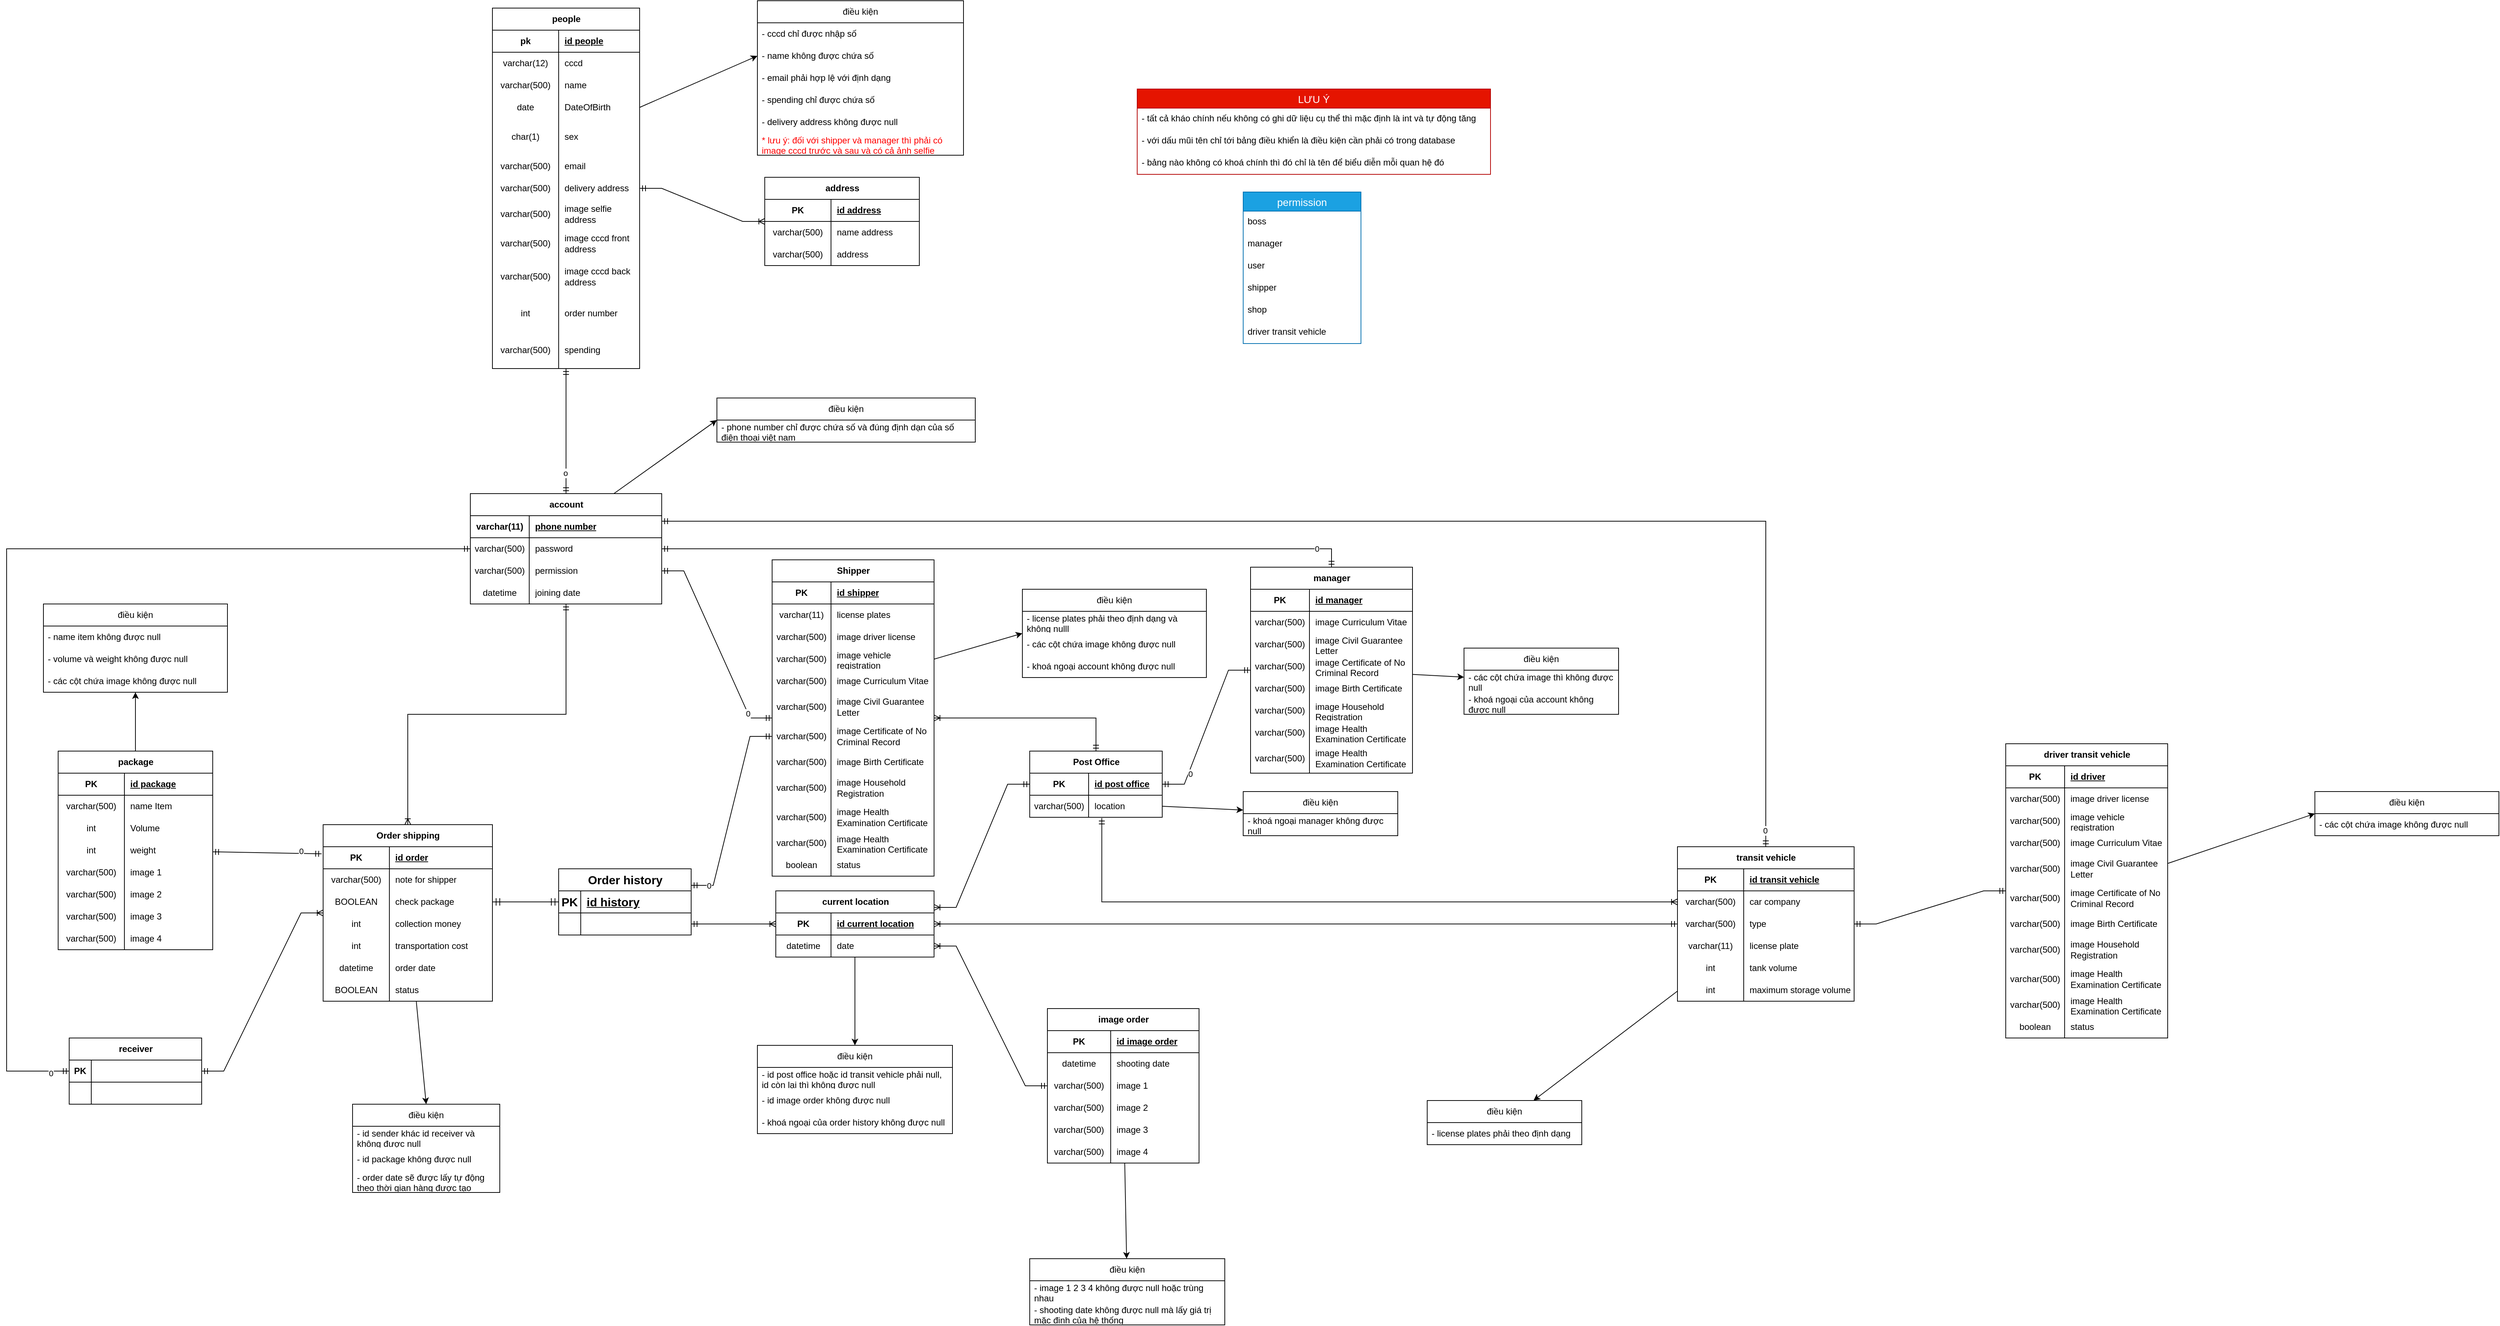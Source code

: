 <mxfile version="22.1.20" type="google">
  <diagram id="C5RBs43oDa-KdzZeNtuy" name="Page-1">
    <mxGraphModel dx="2647" dy="4907" grid="1" gridSize="10" guides="1" tooltips="1" connect="1" arrows="1" fold="1" page="1" pageScale="1" pageWidth="827" pageHeight="1169" math="0" shadow="0">
      <root>
        <mxCell id="WIyWlLk6GJQsqaUBKTNV-0" />
        <mxCell id="WIyWlLk6GJQsqaUBKTNV-1" parent="WIyWlLk6GJQsqaUBKTNV-0" />
        <mxCell id="CG7xUlLSYDaTCyctC1B8-40" value="" style="endArrow=ERmandOne;startArrow=ERmandOne;html=1;rounded=0;fontSize=12;startSize=8;endSize=8;curved=1;startFill=0;endFill=0;entryX=1;entryY=0.5;entryDx=0;entryDy=0;" parent="WIyWlLk6GJQsqaUBKTNV-1" source="CG7xUlLSYDaTCyctC1B8-27" target="ZF2hxtfzH086-gN3r0IA-191" edge="1">
          <mxGeometry width="50" height="50" relative="1" as="geometry">
            <mxPoint x="1164" y="-1435" as="sourcePoint" />
            <mxPoint x="1384" y="-1310" as="targetPoint" />
          </mxGeometry>
        </mxCell>
        <mxCell id="CG7xUlLSYDaTCyctC1B8-42" value="" style="edgeStyle=entityRelationEdgeStyle;fontSize=12;html=1;endArrow=ERoneToMany;startArrow=ERmandOne;rounded=0;entryX=1;entryY=0.25;entryDx=0;entryDy=0;" parent="WIyWlLk6GJQsqaUBKTNV-1" source="ZF2hxtfzH086-gN3r0IA-105" target="ZF2hxtfzH086-gN3r0IA-207" edge="1">
          <mxGeometry width="100" height="100" relative="1" as="geometry">
            <mxPoint x="1274" y="-1300" as="sourcePoint" />
            <mxPoint x="1374" y="-1400" as="targetPoint" />
          </mxGeometry>
        </mxCell>
        <mxCell id="CG7xUlLSYDaTCyctC1B8-43" value="" style="edgeStyle=entityRelationEdgeStyle;fontSize=12;html=1;endArrow=ERoneToMany;startArrow=ERmandOne;rounded=0;exitX=1;exitY=0.5;exitDx=0;exitDy=0;" parent="WIyWlLk6GJQsqaUBKTNV-1" source="CG7xUlLSYDaTCyctC1B8-37" target="ZF2hxtfzH086-gN3r0IA-207" edge="1">
          <mxGeometry width="100" height="100" relative="1" as="geometry">
            <mxPoint x="1554" y="-1290" as="sourcePoint" />
            <mxPoint x="1424" y="-1340" as="targetPoint" />
          </mxGeometry>
        </mxCell>
        <mxCell id="CG7xUlLSYDaTCyctC1B8-44" value="" style="edgeStyle=entityRelationEdgeStyle;fontSize=12;html=1;endArrow=ERoneToMany;startArrow=ERmandOne;rounded=0;" parent="WIyWlLk6GJQsqaUBKTNV-1" source="ZF2hxtfzH086-gN3r0IA-118" target="ZF2hxtfzH086-gN3r0IA-207" edge="1">
          <mxGeometry width="100" height="100" relative="1" as="geometry">
            <mxPoint x="2054" y="-1370" as="sourcePoint" />
            <mxPoint x="1624" y="-1411" as="targetPoint" />
          </mxGeometry>
        </mxCell>
        <mxCell id="CG7xUlLSYDaTCyctC1B8-27" value="Order history" style="shape=table;startSize=30;container=1;collapsible=1;childLayout=tableLayout;fixedRows=1;rowLines=0;fontStyle=1;align=center;resizeLast=1;html=1;fontSize=16;" parent="WIyWlLk6GJQsqaUBKTNV-1" vertex="1">
          <mxGeometry x="1164" y="-1500" width="180" height="90" as="geometry" />
        </mxCell>
        <mxCell id="CG7xUlLSYDaTCyctC1B8-28" value="" style="shape=tableRow;horizontal=0;startSize=0;swimlaneHead=0;swimlaneBody=0;fillColor=none;collapsible=0;dropTarget=0;points=[[0,0.5],[1,0.5]];portConstraint=eastwest;top=0;left=0;right=0;bottom=1;fontSize=16;" parent="CG7xUlLSYDaTCyctC1B8-27" vertex="1">
          <mxGeometry y="30" width="180" height="30" as="geometry" />
        </mxCell>
        <mxCell id="CG7xUlLSYDaTCyctC1B8-29" value="PK" style="shape=partialRectangle;connectable=0;fillColor=none;top=0;left=0;bottom=0;right=0;fontStyle=1;overflow=hidden;whiteSpace=wrap;html=1;fontSize=16;" parent="CG7xUlLSYDaTCyctC1B8-28" vertex="1">
          <mxGeometry width="30" height="30" as="geometry">
            <mxRectangle width="30" height="30" as="alternateBounds" />
          </mxGeometry>
        </mxCell>
        <mxCell id="CG7xUlLSYDaTCyctC1B8-30" value="id history" style="shape=partialRectangle;connectable=0;fillColor=none;top=0;left=0;bottom=0;right=0;align=left;spacingLeft=6;fontStyle=5;overflow=hidden;whiteSpace=wrap;html=1;fontSize=16;" parent="CG7xUlLSYDaTCyctC1B8-28" vertex="1">
          <mxGeometry x="30" width="150" height="30" as="geometry">
            <mxRectangle width="150" height="30" as="alternateBounds" />
          </mxGeometry>
        </mxCell>
        <mxCell id="CG7xUlLSYDaTCyctC1B8-37" value="" style="shape=tableRow;horizontal=0;startSize=0;swimlaneHead=0;swimlaneBody=0;fillColor=none;collapsible=0;dropTarget=0;points=[[0,0.5],[1,0.5]];portConstraint=eastwest;top=0;left=0;right=0;bottom=0;fontSize=16;" parent="CG7xUlLSYDaTCyctC1B8-27" vertex="1">
          <mxGeometry y="60" width="180" height="30" as="geometry" />
        </mxCell>
        <mxCell id="CG7xUlLSYDaTCyctC1B8-38" value="" style="shape=partialRectangle;connectable=0;fillColor=none;top=0;left=0;bottom=0;right=0;editable=1;overflow=hidden;whiteSpace=wrap;html=1;fontSize=16;" parent="CG7xUlLSYDaTCyctC1B8-37" vertex="1">
          <mxGeometry width="30" height="30" as="geometry">
            <mxRectangle width="30" height="30" as="alternateBounds" />
          </mxGeometry>
        </mxCell>
        <mxCell id="CG7xUlLSYDaTCyctC1B8-39" value="" style="shape=partialRectangle;connectable=0;fillColor=none;top=0;left=0;bottom=0;right=0;align=left;spacingLeft=6;overflow=hidden;whiteSpace=wrap;html=1;fontSize=16;" parent="CG7xUlLSYDaTCyctC1B8-37" vertex="1">
          <mxGeometry x="30" width="150" height="30" as="geometry">
            <mxRectangle width="150" height="30" as="alternateBounds" />
          </mxGeometry>
        </mxCell>
        <mxCell id="0Psu9CxGxU2CyEVmyjhO-45" value="" style="edgeStyle=entityRelationEdgeStyle;fontSize=12;html=1;endArrow=ERmandOne;startArrow=ERmandOne;rounded=0;entryX=1;entryY=0.25;entryDx=0;entryDy=0;" parent="WIyWlLk6GJQsqaUBKTNV-1" source="ZF2hxtfzH086-gN3r0IA-16" target="CG7xUlLSYDaTCyctC1B8-27" edge="1">
          <mxGeometry width="100" height="100" relative="1" as="geometry">
            <mxPoint x="1264" y="-1380" as="sourcePoint" />
            <mxPoint x="1254" y="-1390" as="targetPoint" />
          </mxGeometry>
        </mxCell>
        <mxCell id="XdSTU6Jku33HvT6-iugC-17" value="0" style="edgeLabel;html=1;align=center;verticalAlign=middle;resizable=0;points=[];" parent="0Psu9CxGxU2CyEVmyjhO-45" connectable="0" vertex="1">
          <mxGeometry x="0.824" relative="1" as="geometry">
            <mxPoint as="offset" />
          </mxGeometry>
        </mxCell>
        <mxCell id="0Psu9CxGxU2CyEVmyjhO-56" value="" style="fontSize=12;html=1;endArrow=ERmandOne;startArrow=ERmandOne;rounded=0;entryX=-0.009;entryY=0.322;entryDx=0;entryDy=0;entryPerimeter=0;" parent="WIyWlLk6GJQsqaUBKTNV-1" source="ZF2hxtfzH086-gN3r0IA-159" target="ZF2hxtfzH086-gN3r0IA-185" edge="1">
          <mxGeometry width="100" height="100" relative="1" as="geometry">
            <mxPoint x="714" y="-1490" as="sourcePoint" />
            <mxPoint x="874" y="-1455" as="targetPoint" />
          </mxGeometry>
        </mxCell>
        <mxCell id="XdSTU6Jku33HvT6-iugC-24" value="0" style="edgeLabel;html=1;align=center;verticalAlign=middle;resizable=0;points=[];" parent="0Psu9CxGxU2CyEVmyjhO-56" connectable="0" vertex="1">
          <mxGeometry x="0.77" y="2" relative="1" as="geometry">
            <mxPoint x="-11" y="-2" as="offset" />
          </mxGeometry>
        </mxCell>
        <mxCell id="0Psu9CxGxU2CyEVmyjhO-67" value="" style="fontSize=12;html=1;endArrow=ERmandOne;startArrow=ERmandOne;rounded=0;entryX=0.5;entryY=0;entryDx=0;entryDy=0;" parent="WIyWlLk6GJQsqaUBKTNV-1" source="BdoXRXtc4Kc0ySHsWEAi-3" target="eji1tCNYbOfeHdif-Vnv-46" edge="1">
          <mxGeometry width="100" height="100" relative="1" as="geometry">
            <mxPoint x="1124.0" y="-2260" as="sourcePoint" />
            <mxPoint x="1124" y="-2000" as="targetPoint" />
          </mxGeometry>
        </mxCell>
        <mxCell id="ZF2hxtfzH086-gN3r0IA-257" value="o" style="edgeLabel;html=1;align=center;verticalAlign=middle;resizable=0;points=[];" parent="0Psu9CxGxU2CyEVmyjhO-67" connectable="0" vertex="1">
          <mxGeometry x="0.589" relative="1" as="geometry">
            <mxPoint x="-1" y="7" as="offset" />
          </mxGeometry>
        </mxCell>
        <mxCell id="0Psu9CxGxU2CyEVmyjhO-73" value="" style="edgeStyle=orthogonalEdgeStyle;fontSize=12;html=1;endArrow=ERoneToMany;startArrow=ERmandOne;rounded=0;elbow=vertical;exitX=0.5;exitY=0;exitDx=0;exitDy=0;" parent="WIyWlLk6GJQsqaUBKTNV-1" source="ZF2hxtfzH086-gN3r0IA-105" target="ZF2hxtfzH086-gN3r0IA-3" edge="1">
          <mxGeometry width="100" height="100" relative="1" as="geometry">
            <mxPoint x="1864" y="-1520" as="sourcePoint" />
            <mxPoint x="2274" y="-1400" as="targetPoint" />
          </mxGeometry>
        </mxCell>
        <mxCell id="0Psu9CxGxU2CyEVmyjhO-74" value="" style="edgeStyle=entityRelationEdgeStyle;fontSize=12;html=1;endArrow=ERmandOne;startArrow=ERmandOne;rounded=0;" parent="WIyWlLk6GJQsqaUBKTNV-1" source="ZF2hxtfzH086-gN3r0IA-105" target="ZF2hxtfzH086-gN3r0IA-38" edge="1">
          <mxGeometry width="100" height="100" relative="1" as="geometry">
            <mxPoint x="1864" y="-1410" as="sourcePoint" />
            <mxPoint x="1964" y="-1510" as="targetPoint" />
          </mxGeometry>
        </mxCell>
        <mxCell id="XdSTU6Jku33HvT6-iugC-10" value="0" style="edgeLabel;html=1;align=center;verticalAlign=middle;resizable=0;points=[];" parent="0Psu9CxGxU2CyEVmyjhO-74" connectable="0" vertex="1">
          <mxGeometry x="-0.59" y="-2" relative="1" as="geometry">
            <mxPoint as="offset" />
          </mxGeometry>
        </mxCell>
        <mxCell id="0Psu9CxGxU2CyEVmyjhO-76" value="" style="edgeStyle=elbowEdgeStyle;fontSize=12;html=1;endArrow=ERoneToMany;startArrow=ERmandOne;rounded=0;entryX=0.5;entryY=0;entryDx=0;entryDy=0;elbow=vertical;" parent="WIyWlLk6GJQsqaUBKTNV-1" source="eji1tCNYbOfeHdif-Vnv-46" target="ZF2hxtfzH086-gN3r0IA-184" edge="1">
          <mxGeometry width="100" height="100" relative="1" as="geometry">
            <mxPoint x="1124.7" y="-1879.49" as="sourcePoint" />
            <mxPoint x="944" y="-1560" as="targetPoint" />
          </mxGeometry>
        </mxCell>
        <mxCell id="0Psu9CxGxU2CyEVmyjhO-78" value="" style="edgeStyle=entityRelationEdgeStyle;fontSize=12;html=1;endArrow=ERmandOne;startArrow=ERmandOne;rounded=0;exitX=1;exitY=0.5;exitDx=0;exitDy=0;" parent="WIyWlLk6GJQsqaUBKTNV-1" target="ZF2hxtfzH086-gN3r0IA-3" edge="1">
          <mxGeometry width="100" height="100" relative="1" as="geometry">
            <mxPoint x="1304" y="-1905" as="sourcePoint" />
            <mxPoint x="1674" y="-1800" as="targetPoint" />
          </mxGeometry>
        </mxCell>
        <mxCell id="XdSTU6Jku33HvT6-iugC-16" value="0" style="edgeLabel;html=1;align=center;verticalAlign=middle;resizable=0;points=[];" parent="0Psu9CxGxU2CyEVmyjhO-78" connectable="0" vertex="1">
          <mxGeometry x="0.733" relative="1" as="geometry">
            <mxPoint as="offset" />
          </mxGeometry>
        </mxCell>
        <mxCell id="0Psu9CxGxU2CyEVmyjhO-79" value="" style="edgeStyle=orthogonalEdgeStyle;fontSize=12;html=1;endArrow=ERmandOne;startArrow=ERmandOne;rounded=0;elbow=vertical;exitX=1;exitY=0.5;exitDx=0;exitDy=0;entryX=0.5;entryY=0;entryDx=0;entryDy=0;" parent="WIyWlLk6GJQsqaUBKTNV-1" source="eji1tCNYbOfeHdif-Vnv-50" target="ZF2hxtfzH086-gN3r0IA-38" edge="1">
          <mxGeometry width="100" height="100" relative="1" as="geometry">
            <mxPoint x="1354" y="-1980" as="sourcePoint" />
            <mxPoint x="2314" y="-1860.0" as="targetPoint" />
          </mxGeometry>
        </mxCell>
        <mxCell id="XdSTU6Jku33HvT6-iugC-5" value="0" style="edgeLabel;html=1;align=center;verticalAlign=middle;resizable=0;points=[];" parent="0Psu9CxGxU2CyEVmyjhO-79" connectable="0" vertex="1">
          <mxGeometry x="0.925" y="1" relative="1" as="geometry">
            <mxPoint x="-10" y="1" as="offset" />
          </mxGeometry>
        </mxCell>
        <mxCell id="0Psu9CxGxU2CyEVmyjhO-80" value="" style="edgeStyle=orthogonalEdgeStyle;fontSize=12;html=1;endArrow=ERmandOne;startArrow=ERmandOne;rounded=0;elbow=vertical;exitX=1;exitY=0.25;exitDx=0;exitDy=0;" parent="WIyWlLk6GJQsqaUBKTNV-1" source="eji1tCNYbOfeHdif-Vnv-46" target="ZF2hxtfzH086-gN3r0IA-118" edge="1">
          <mxGeometry width="100" height="100" relative="1" as="geometry">
            <mxPoint x="1624" y="-2115" as="sourcePoint" />
            <mxPoint x="2414" y="-1682" as="targetPoint" />
          </mxGeometry>
        </mxCell>
        <mxCell id="XdSTU6Jku33HvT6-iugC-27" value="0" style="edgeLabel;html=1;align=center;verticalAlign=middle;resizable=0;points=[];" parent="0Psu9CxGxU2CyEVmyjhO-80" connectable="0" vertex="1">
          <mxGeometry x="0.976" y="-1" relative="1" as="geometry">
            <mxPoint y="1" as="offset" />
          </mxGeometry>
        </mxCell>
        <mxCell id="BdoXRXtc4Kc0ySHsWEAi-2" value="" style="edgeStyle=elbowEdgeStyle;fontSize=12;html=1;endArrow=ERmandOne;startArrow=ERmandOne;rounded=0;" parent="WIyWlLk6GJQsqaUBKTNV-1" source="ZF2hxtfzH086-gN3r0IA-223" target="eji1tCNYbOfeHdif-Vnv-46" edge="1">
          <mxGeometry width="100" height="100" relative="1" as="geometry">
            <mxPoint x="744" y="-1630" as="sourcePoint" />
            <mxPoint x="1054" y="-1940" as="targetPoint" />
            <Array as="points">
              <mxPoint x="414" y="-1670" />
            </Array>
          </mxGeometry>
        </mxCell>
        <mxCell id="XdSTU6Jku33HvT6-iugC-28" value="0" style="edgeLabel;html=1;align=center;verticalAlign=middle;resizable=0;points=[];" parent="BdoXRXtc4Kc0ySHsWEAi-2" connectable="0" vertex="1">
          <mxGeometry x="-0.965" y="3" relative="1" as="geometry">
            <mxPoint as="offset" />
          </mxGeometry>
        </mxCell>
        <mxCell id="BdoXRXtc4Kc0ySHsWEAi-3" value="people" style="shape=table;startSize=30;container=1;collapsible=1;childLayout=tableLayout;fixedRows=1;rowLines=0;fontStyle=1;align=center;resizeLast=1;html=1;" parent="WIyWlLk6GJQsqaUBKTNV-1" vertex="1">
          <mxGeometry x="1074" y="-2670" width="200" height="490" as="geometry" />
        </mxCell>
        <mxCell id="BdoXRXtc4Kc0ySHsWEAi-4" value="" style="shape=tableRow;horizontal=0;startSize=0;swimlaneHead=0;swimlaneBody=0;fillColor=none;collapsible=0;dropTarget=0;points=[[0,0.5],[1,0.5]];portConstraint=eastwest;top=0;left=0;right=0;bottom=1;" parent="BdoXRXtc4Kc0ySHsWEAi-3" vertex="1">
          <mxGeometry y="30" width="200" height="30" as="geometry" />
        </mxCell>
        <mxCell id="BdoXRXtc4Kc0ySHsWEAi-5" value="pk" style="shape=partialRectangle;connectable=0;fillColor=none;top=0;left=0;bottom=0;right=0;fontStyle=1;overflow=hidden;whiteSpace=wrap;html=1;" parent="BdoXRXtc4Kc0ySHsWEAi-4" vertex="1">
          <mxGeometry width="90.0" height="30" as="geometry">
            <mxRectangle width="90.0" height="30" as="alternateBounds" />
          </mxGeometry>
        </mxCell>
        <mxCell id="BdoXRXtc4Kc0ySHsWEAi-6" value="id people" style="shape=partialRectangle;connectable=0;fillColor=none;top=0;left=0;bottom=0;right=0;align=left;spacingLeft=6;fontStyle=5;overflow=hidden;whiteSpace=wrap;html=1;" parent="BdoXRXtc4Kc0ySHsWEAi-4" vertex="1">
          <mxGeometry x="90.0" width="110.0" height="30" as="geometry">
            <mxRectangle width="110.0" height="30" as="alternateBounds" />
          </mxGeometry>
        </mxCell>
        <mxCell id="BdoXRXtc4Kc0ySHsWEAi-7" value="" style="shape=tableRow;horizontal=0;startSize=0;swimlaneHead=0;swimlaneBody=0;fillColor=none;collapsible=0;dropTarget=0;points=[[0,0.5],[1,0.5]];portConstraint=eastwest;top=0;left=0;right=0;bottom=0;" parent="BdoXRXtc4Kc0ySHsWEAi-3" vertex="1">
          <mxGeometry y="60" width="200" height="30" as="geometry" />
        </mxCell>
        <mxCell id="BdoXRXtc4Kc0ySHsWEAi-8" value="varchar(12)" style="shape=partialRectangle;connectable=0;fillColor=none;top=0;left=0;bottom=0;right=0;editable=1;overflow=hidden;whiteSpace=wrap;html=1;" parent="BdoXRXtc4Kc0ySHsWEAi-7" vertex="1">
          <mxGeometry width="90.0" height="30" as="geometry">
            <mxRectangle width="90.0" height="30" as="alternateBounds" />
          </mxGeometry>
        </mxCell>
        <mxCell id="BdoXRXtc4Kc0ySHsWEAi-9" value="cccd" style="shape=partialRectangle;connectable=0;fillColor=none;top=0;left=0;bottom=0;right=0;align=left;spacingLeft=6;overflow=hidden;whiteSpace=wrap;html=1;" parent="BdoXRXtc4Kc0ySHsWEAi-7" vertex="1">
          <mxGeometry x="90.0" width="110.0" height="30" as="geometry">
            <mxRectangle width="110.0" height="30" as="alternateBounds" />
          </mxGeometry>
        </mxCell>
        <mxCell id="eji1tCNYbOfeHdif-Vnv-6" value="" style="shape=tableRow;horizontal=0;startSize=0;swimlaneHead=0;swimlaneBody=0;fillColor=none;collapsible=0;dropTarget=0;points=[[0,0.5],[1,0.5]];portConstraint=eastwest;top=0;left=0;right=0;bottom=0;" parent="BdoXRXtc4Kc0ySHsWEAi-3" vertex="1">
          <mxGeometry y="90" width="200" height="30" as="geometry" />
        </mxCell>
        <mxCell id="eji1tCNYbOfeHdif-Vnv-7" value="varchar(500)" style="shape=partialRectangle;connectable=0;fillColor=none;top=0;left=0;bottom=0;right=0;editable=1;overflow=hidden;whiteSpace=wrap;html=1;" parent="eji1tCNYbOfeHdif-Vnv-6" vertex="1">
          <mxGeometry width="90.0" height="30" as="geometry">
            <mxRectangle width="90.0" height="30" as="alternateBounds" />
          </mxGeometry>
        </mxCell>
        <mxCell id="eji1tCNYbOfeHdif-Vnv-8" value="name&amp;nbsp;" style="shape=partialRectangle;connectable=0;fillColor=none;top=0;left=0;bottom=0;right=0;align=left;spacingLeft=6;overflow=hidden;whiteSpace=wrap;html=1;" parent="eji1tCNYbOfeHdif-Vnv-6" vertex="1">
          <mxGeometry x="90.0" width="110.0" height="30" as="geometry">
            <mxRectangle width="110.0" height="30" as="alternateBounds" />
          </mxGeometry>
        </mxCell>
        <mxCell id="BdoXRXtc4Kc0ySHsWEAi-10" value="" style="shape=tableRow;horizontal=0;startSize=0;swimlaneHead=0;swimlaneBody=0;fillColor=none;collapsible=0;dropTarget=0;points=[[0,0.5],[1,0.5]];portConstraint=eastwest;top=0;left=0;right=0;bottom=0;" parent="BdoXRXtc4Kc0ySHsWEAi-3" vertex="1">
          <mxGeometry y="120" width="200" height="30" as="geometry" />
        </mxCell>
        <mxCell id="BdoXRXtc4Kc0ySHsWEAi-11" value="date" style="shape=partialRectangle;connectable=0;fillColor=none;top=0;left=0;bottom=0;right=0;editable=1;overflow=hidden;whiteSpace=wrap;html=1;" parent="BdoXRXtc4Kc0ySHsWEAi-10" vertex="1">
          <mxGeometry width="90.0" height="30" as="geometry">
            <mxRectangle width="90.0" height="30" as="alternateBounds" />
          </mxGeometry>
        </mxCell>
        <mxCell id="BdoXRXtc4Kc0ySHsWEAi-12" value="DateOfBirth" style="shape=partialRectangle;connectable=0;fillColor=none;top=0;left=0;bottom=0;right=0;align=left;spacingLeft=6;overflow=hidden;whiteSpace=wrap;html=1;" parent="BdoXRXtc4Kc0ySHsWEAi-10" vertex="1">
          <mxGeometry x="90.0" width="110.0" height="30" as="geometry">
            <mxRectangle width="110.0" height="30" as="alternateBounds" />
          </mxGeometry>
        </mxCell>
        <mxCell id="ZF2hxtfzH086-gN3r0IA-31" value="" style="shape=tableRow;horizontal=0;startSize=0;swimlaneHead=0;swimlaneBody=0;fillColor=none;collapsible=0;dropTarget=0;points=[[0,0.5],[1,0.5]];portConstraint=eastwest;top=0;left=0;right=0;bottom=0;" parent="BdoXRXtc4Kc0ySHsWEAi-3" vertex="1">
          <mxGeometry y="150" width="200" height="50" as="geometry" />
        </mxCell>
        <mxCell id="ZF2hxtfzH086-gN3r0IA-32" value="char(1)" style="shape=partialRectangle;connectable=0;fillColor=none;top=0;left=0;bottom=0;right=0;editable=1;overflow=hidden;whiteSpace=wrap;html=1;" parent="ZF2hxtfzH086-gN3r0IA-31" vertex="1">
          <mxGeometry width="90.0" height="50" as="geometry">
            <mxRectangle width="90.0" height="50" as="alternateBounds" />
          </mxGeometry>
        </mxCell>
        <mxCell id="ZF2hxtfzH086-gN3r0IA-33" value="sex" style="shape=partialRectangle;connectable=0;fillColor=none;top=0;left=0;bottom=0;right=0;align=left;spacingLeft=6;overflow=hidden;whiteSpace=wrap;html=1;" parent="ZF2hxtfzH086-gN3r0IA-31" vertex="1">
          <mxGeometry x="90.0" width="110.0" height="50" as="geometry">
            <mxRectangle width="110.0" height="50" as="alternateBounds" />
          </mxGeometry>
        </mxCell>
        <mxCell id="BdoXRXtc4Kc0ySHsWEAi-13" value="" style="shape=tableRow;horizontal=0;startSize=0;swimlaneHead=0;swimlaneBody=0;fillColor=none;collapsible=0;dropTarget=0;points=[[0,0.5],[1,0.5]];portConstraint=eastwest;top=0;left=0;right=0;bottom=0;" parent="BdoXRXtc4Kc0ySHsWEAi-3" vertex="1">
          <mxGeometry y="200" width="200" height="30" as="geometry" />
        </mxCell>
        <mxCell id="BdoXRXtc4Kc0ySHsWEAi-14" value="varchar(500)" style="shape=partialRectangle;connectable=0;fillColor=none;top=0;left=0;bottom=0;right=0;editable=1;overflow=hidden;whiteSpace=wrap;html=1;" parent="BdoXRXtc4Kc0ySHsWEAi-13" vertex="1">
          <mxGeometry width="90.0" height="30" as="geometry">
            <mxRectangle width="90.0" height="30" as="alternateBounds" />
          </mxGeometry>
        </mxCell>
        <mxCell id="BdoXRXtc4Kc0ySHsWEAi-15" value="email" style="shape=partialRectangle;connectable=0;fillColor=none;top=0;left=0;bottom=0;right=0;align=left;spacingLeft=6;overflow=hidden;whiteSpace=wrap;html=1;" parent="BdoXRXtc4Kc0ySHsWEAi-13" vertex="1">
          <mxGeometry x="90.0" width="110.0" height="30" as="geometry">
            <mxRectangle width="110.0" height="30" as="alternateBounds" />
          </mxGeometry>
        </mxCell>
        <mxCell id="eji1tCNYbOfeHdif-Vnv-77" value="" style="shape=tableRow;horizontal=0;startSize=0;swimlaneHead=0;swimlaneBody=0;fillColor=none;collapsible=0;dropTarget=0;points=[[0,0.5],[1,0.5]];portConstraint=eastwest;top=0;left=0;right=0;bottom=0;" parent="BdoXRXtc4Kc0ySHsWEAi-3" vertex="1">
          <mxGeometry y="230" width="200" height="30" as="geometry" />
        </mxCell>
        <mxCell id="eji1tCNYbOfeHdif-Vnv-78" value="varchar(500)" style="shape=partialRectangle;connectable=0;fillColor=none;top=0;left=0;bottom=0;right=0;editable=1;overflow=hidden;whiteSpace=wrap;html=1;" parent="eji1tCNYbOfeHdif-Vnv-77" vertex="1">
          <mxGeometry width="90.0" height="30" as="geometry">
            <mxRectangle width="90.0" height="30" as="alternateBounds" />
          </mxGeometry>
        </mxCell>
        <mxCell id="eji1tCNYbOfeHdif-Vnv-79" value="delivery address" style="shape=partialRectangle;connectable=0;fillColor=none;top=0;left=0;bottom=0;right=0;align=left;spacingLeft=6;overflow=hidden;whiteSpace=wrap;html=1;" parent="eji1tCNYbOfeHdif-Vnv-77" vertex="1">
          <mxGeometry x="90.0" width="110.0" height="30" as="geometry">
            <mxRectangle width="110.0" height="30" as="alternateBounds" />
          </mxGeometry>
        </mxCell>
        <mxCell id="eji1tCNYbOfeHdif-Vnv-40" value="" style="shape=tableRow;horizontal=0;startSize=0;swimlaneHead=0;swimlaneBody=0;fillColor=none;collapsible=0;dropTarget=0;points=[[0,0.5],[1,0.5]];portConstraint=eastwest;top=0;left=0;right=0;bottom=0;" parent="BdoXRXtc4Kc0ySHsWEAi-3" vertex="1">
          <mxGeometry y="260" width="200" height="40" as="geometry" />
        </mxCell>
        <mxCell id="eji1tCNYbOfeHdif-Vnv-41" value="varchar(500)" style="shape=partialRectangle;connectable=0;fillColor=none;top=0;left=0;bottom=0;right=0;editable=1;overflow=hidden;whiteSpace=wrap;html=1;" parent="eji1tCNYbOfeHdif-Vnv-40" vertex="1">
          <mxGeometry width="90.0" height="40" as="geometry">
            <mxRectangle width="90.0" height="40" as="alternateBounds" />
          </mxGeometry>
        </mxCell>
        <mxCell id="eji1tCNYbOfeHdif-Vnv-42" value="image selfie address&amp;nbsp;" style="shape=partialRectangle;connectable=0;fillColor=none;top=0;left=0;bottom=0;right=0;align=left;spacingLeft=6;overflow=hidden;whiteSpace=wrap;html=1;" parent="eji1tCNYbOfeHdif-Vnv-40" vertex="1">
          <mxGeometry x="90.0" width="110.0" height="40" as="geometry">
            <mxRectangle width="110.0" height="40" as="alternateBounds" />
          </mxGeometry>
        </mxCell>
        <mxCell id="eji1tCNYbOfeHdif-Vnv-9" value="" style="shape=tableRow;horizontal=0;startSize=0;swimlaneHead=0;swimlaneBody=0;fillColor=none;collapsible=0;dropTarget=0;points=[[0,0.5],[1,0.5]];portConstraint=eastwest;top=0;left=0;right=0;bottom=0;" parent="BdoXRXtc4Kc0ySHsWEAi-3" vertex="1">
          <mxGeometry y="300" width="200" height="40" as="geometry" />
        </mxCell>
        <mxCell id="eji1tCNYbOfeHdif-Vnv-10" value="varchar(500)" style="shape=partialRectangle;connectable=0;fillColor=none;top=0;left=0;bottom=0;right=0;editable=1;overflow=hidden;whiteSpace=wrap;html=1;" parent="eji1tCNYbOfeHdif-Vnv-9" vertex="1">
          <mxGeometry width="90.0" height="40" as="geometry">
            <mxRectangle width="90.0" height="40" as="alternateBounds" />
          </mxGeometry>
        </mxCell>
        <mxCell id="eji1tCNYbOfeHdif-Vnv-11" value="image cccd front address&amp;nbsp;" style="shape=partialRectangle;connectable=0;fillColor=none;top=0;left=0;bottom=0;right=0;align=left;spacingLeft=6;overflow=hidden;whiteSpace=wrap;html=1;" parent="eji1tCNYbOfeHdif-Vnv-9" vertex="1">
          <mxGeometry x="90.0" width="110.0" height="40" as="geometry">
            <mxRectangle width="110.0" height="40" as="alternateBounds" />
          </mxGeometry>
        </mxCell>
        <mxCell id="eji1tCNYbOfeHdif-Vnv-12" value="" style="shape=tableRow;horizontal=0;startSize=0;swimlaneHead=0;swimlaneBody=0;fillColor=none;collapsible=0;dropTarget=0;points=[[0,0.5],[1,0.5]];portConstraint=eastwest;top=0;left=0;right=0;bottom=0;" parent="BdoXRXtc4Kc0ySHsWEAi-3" vertex="1">
          <mxGeometry y="340" width="200" height="50" as="geometry" />
        </mxCell>
        <mxCell id="eji1tCNYbOfeHdif-Vnv-13" value="varchar(500)" style="shape=partialRectangle;connectable=0;fillColor=none;top=0;left=0;bottom=0;right=0;editable=1;overflow=hidden;whiteSpace=wrap;html=1;" parent="eji1tCNYbOfeHdif-Vnv-12" vertex="1">
          <mxGeometry width="90.0" height="50" as="geometry">
            <mxRectangle width="90.0" height="50" as="alternateBounds" />
          </mxGeometry>
        </mxCell>
        <mxCell id="eji1tCNYbOfeHdif-Vnv-14" value="image cccd back address&amp;nbsp;" style="shape=partialRectangle;connectable=0;fillColor=none;top=0;left=0;bottom=0;right=0;align=left;spacingLeft=6;overflow=hidden;whiteSpace=wrap;html=1;" parent="eji1tCNYbOfeHdif-Vnv-12" vertex="1">
          <mxGeometry x="90.0" width="110.0" height="50" as="geometry">
            <mxRectangle width="110.0" height="50" as="alternateBounds" />
          </mxGeometry>
        </mxCell>
        <mxCell id="67xrL2uxjzPOoR2pSIKA-28" value="" style="shape=tableRow;horizontal=0;startSize=0;swimlaneHead=0;swimlaneBody=0;fillColor=none;collapsible=0;dropTarget=0;points=[[0,0.5],[1,0.5]];portConstraint=eastwest;top=0;left=0;right=0;bottom=0;" parent="BdoXRXtc4Kc0ySHsWEAi-3" vertex="1">
          <mxGeometry y="390" width="200" height="50" as="geometry" />
        </mxCell>
        <mxCell id="67xrL2uxjzPOoR2pSIKA-29" value="int" style="shape=partialRectangle;connectable=0;fillColor=none;top=0;left=0;bottom=0;right=0;editable=1;overflow=hidden;whiteSpace=wrap;html=1;" parent="67xrL2uxjzPOoR2pSIKA-28" vertex="1">
          <mxGeometry width="90.0" height="50" as="geometry">
            <mxRectangle width="90.0" height="50" as="alternateBounds" />
          </mxGeometry>
        </mxCell>
        <mxCell id="67xrL2uxjzPOoR2pSIKA-30" value="order number" style="shape=partialRectangle;connectable=0;fillColor=none;top=0;left=0;bottom=0;right=0;align=left;spacingLeft=6;overflow=hidden;whiteSpace=wrap;html=1;" parent="67xrL2uxjzPOoR2pSIKA-28" vertex="1">
          <mxGeometry x="90.0" width="110.0" height="50" as="geometry">
            <mxRectangle width="110.0" height="50" as="alternateBounds" />
          </mxGeometry>
        </mxCell>
        <mxCell id="bnzuN9o2RiYUYbp6fuS0-0" value="" style="shape=tableRow;horizontal=0;startSize=0;swimlaneHead=0;swimlaneBody=0;fillColor=none;collapsible=0;dropTarget=0;points=[[0,0.5],[1,0.5]];portConstraint=eastwest;top=0;left=0;right=0;bottom=0;" parent="BdoXRXtc4Kc0ySHsWEAi-3" vertex="1">
          <mxGeometry y="440" width="200" height="50" as="geometry" />
        </mxCell>
        <mxCell id="bnzuN9o2RiYUYbp6fuS0-1" value="varchar(500)" style="shape=partialRectangle;connectable=0;fillColor=none;top=0;left=0;bottom=0;right=0;editable=1;overflow=hidden;whiteSpace=wrap;html=1;" parent="bnzuN9o2RiYUYbp6fuS0-0" vertex="1">
          <mxGeometry width="90.0" height="50" as="geometry">
            <mxRectangle width="90.0" height="50" as="alternateBounds" />
          </mxGeometry>
        </mxCell>
        <mxCell id="bnzuN9o2RiYUYbp6fuS0-2" value="spending" style="shape=partialRectangle;connectable=0;fillColor=none;top=0;left=0;bottom=0;right=0;align=left;spacingLeft=6;overflow=hidden;whiteSpace=wrap;html=1;" parent="bnzuN9o2RiYUYbp6fuS0-0" vertex="1">
          <mxGeometry x="90.0" width="110.0" height="50" as="geometry">
            <mxRectangle width="110.0" height="50" as="alternateBounds" />
          </mxGeometry>
        </mxCell>
        <mxCell id="eji1tCNYbOfeHdif-Vnv-46" value="account" style="shape=table;startSize=30;container=1;collapsible=1;childLayout=tableLayout;fixedRows=1;rowLines=0;fontStyle=1;align=center;resizeLast=1;html=1;" parent="WIyWlLk6GJQsqaUBKTNV-1" vertex="1">
          <mxGeometry x="1044" y="-2010" width="260" height="150" as="geometry" />
        </mxCell>
        <mxCell id="eji1tCNYbOfeHdif-Vnv-47" value="" style="shape=tableRow;horizontal=0;startSize=0;swimlaneHead=0;swimlaneBody=0;fillColor=none;collapsible=0;dropTarget=0;points=[[0,0.5],[1,0.5]];portConstraint=eastwest;top=0;left=0;right=0;bottom=1;" parent="eji1tCNYbOfeHdif-Vnv-46" vertex="1">
          <mxGeometry y="30" width="260" height="30" as="geometry" />
        </mxCell>
        <mxCell id="eji1tCNYbOfeHdif-Vnv-48" value="varchar(11)" style="shape=partialRectangle;connectable=0;fillColor=none;top=0;left=0;bottom=0;right=0;fontStyle=1;overflow=hidden;whiteSpace=wrap;html=1;" parent="eji1tCNYbOfeHdif-Vnv-47" vertex="1">
          <mxGeometry width="80" height="30" as="geometry">
            <mxRectangle width="80" height="30" as="alternateBounds" />
          </mxGeometry>
        </mxCell>
        <mxCell id="eji1tCNYbOfeHdif-Vnv-49" value="phone number" style="shape=partialRectangle;connectable=0;fillColor=none;top=0;left=0;bottom=0;right=0;align=left;spacingLeft=6;fontStyle=5;overflow=hidden;whiteSpace=wrap;html=1;" parent="eji1tCNYbOfeHdif-Vnv-47" vertex="1">
          <mxGeometry x="80" width="180" height="30" as="geometry">
            <mxRectangle width="180" height="30" as="alternateBounds" />
          </mxGeometry>
        </mxCell>
        <mxCell id="eji1tCNYbOfeHdif-Vnv-50" value="" style="shape=tableRow;horizontal=0;startSize=0;swimlaneHead=0;swimlaneBody=0;fillColor=none;collapsible=0;dropTarget=0;points=[[0,0.5],[1,0.5]];portConstraint=eastwest;top=0;left=0;right=0;bottom=0;" parent="eji1tCNYbOfeHdif-Vnv-46" vertex="1">
          <mxGeometry y="60" width="260" height="30" as="geometry" />
        </mxCell>
        <mxCell id="eji1tCNYbOfeHdif-Vnv-51" value="varchar(500)" style="shape=partialRectangle;connectable=0;fillColor=none;top=0;left=0;bottom=0;right=0;editable=1;overflow=hidden;whiteSpace=wrap;html=1;" parent="eji1tCNYbOfeHdif-Vnv-50" vertex="1">
          <mxGeometry width="80" height="30" as="geometry">
            <mxRectangle width="80" height="30" as="alternateBounds" />
          </mxGeometry>
        </mxCell>
        <mxCell id="eji1tCNYbOfeHdif-Vnv-52" value="password" style="shape=partialRectangle;connectable=0;fillColor=none;top=0;left=0;bottom=0;right=0;align=left;spacingLeft=6;overflow=hidden;whiteSpace=wrap;html=1;" parent="eji1tCNYbOfeHdif-Vnv-50" vertex="1">
          <mxGeometry x="80" width="180" height="30" as="geometry">
            <mxRectangle width="180" height="30" as="alternateBounds" />
          </mxGeometry>
        </mxCell>
        <mxCell id="ZF2hxtfzH086-gN3r0IA-0" value="" style="shape=tableRow;horizontal=0;startSize=0;swimlaneHead=0;swimlaneBody=0;fillColor=none;collapsible=0;dropTarget=0;points=[[0,0.5],[1,0.5]];portConstraint=eastwest;top=0;left=0;right=0;bottom=0;" parent="eji1tCNYbOfeHdif-Vnv-46" vertex="1">
          <mxGeometry y="90" width="260" height="30" as="geometry" />
        </mxCell>
        <mxCell id="ZF2hxtfzH086-gN3r0IA-1" value="varchar(500)" style="shape=partialRectangle;connectable=0;fillColor=none;top=0;left=0;bottom=0;right=0;editable=1;overflow=hidden;whiteSpace=wrap;html=1;" parent="ZF2hxtfzH086-gN3r0IA-0" vertex="1">
          <mxGeometry width="80" height="30" as="geometry">
            <mxRectangle width="80" height="30" as="alternateBounds" />
          </mxGeometry>
        </mxCell>
        <mxCell id="ZF2hxtfzH086-gN3r0IA-2" value="permission" style="shape=partialRectangle;connectable=0;fillColor=none;top=0;left=0;bottom=0;right=0;align=left;spacingLeft=6;overflow=hidden;whiteSpace=wrap;html=1;" parent="ZF2hxtfzH086-gN3r0IA-0" vertex="1">
          <mxGeometry x="80" width="180" height="30" as="geometry">
            <mxRectangle width="180" height="30" as="alternateBounds" />
          </mxGeometry>
        </mxCell>
        <mxCell id="ZF2hxtfzH086-gN3r0IA-34" value="" style="shape=tableRow;horizontal=0;startSize=0;swimlaneHead=0;swimlaneBody=0;fillColor=none;collapsible=0;dropTarget=0;points=[[0,0.5],[1,0.5]];portConstraint=eastwest;top=0;left=0;right=0;bottom=0;" parent="eji1tCNYbOfeHdif-Vnv-46" vertex="1">
          <mxGeometry y="120" width="260" height="30" as="geometry" />
        </mxCell>
        <mxCell id="ZF2hxtfzH086-gN3r0IA-35" value="datetime" style="shape=partialRectangle;connectable=0;fillColor=none;top=0;left=0;bottom=0;right=0;editable=1;overflow=hidden;whiteSpace=wrap;html=1;" parent="ZF2hxtfzH086-gN3r0IA-34" vertex="1">
          <mxGeometry width="80" height="30" as="geometry">
            <mxRectangle width="80" height="30" as="alternateBounds" />
          </mxGeometry>
        </mxCell>
        <mxCell id="ZF2hxtfzH086-gN3r0IA-36" value="joining date" style="shape=partialRectangle;connectable=0;fillColor=none;top=0;left=0;bottom=0;right=0;align=left;spacingLeft=6;overflow=hidden;whiteSpace=wrap;html=1;" parent="ZF2hxtfzH086-gN3r0IA-34" vertex="1">
          <mxGeometry x="80" width="180" height="30" as="geometry">
            <mxRectangle width="180" height="30" as="alternateBounds" />
          </mxGeometry>
        </mxCell>
        <mxCell id="eji1tCNYbOfeHdif-Vnv-63" value="address" style="shape=table;startSize=30;container=1;collapsible=1;childLayout=tableLayout;fixedRows=1;rowLines=0;fontStyle=1;align=center;resizeLast=1;html=1;" parent="WIyWlLk6GJQsqaUBKTNV-1" vertex="1">
          <mxGeometry x="1444" y="-2440" width="210" height="120" as="geometry" />
        </mxCell>
        <mxCell id="eji1tCNYbOfeHdif-Vnv-64" value="" style="shape=tableRow;horizontal=0;startSize=0;swimlaneHead=0;swimlaneBody=0;fillColor=none;collapsible=0;dropTarget=0;points=[[0,0.5],[1,0.5]];portConstraint=eastwest;top=0;left=0;right=0;bottom=1;" parent="eji1tCNYbOfeHdif-Vnv-63" vertex="1">
          <mxGeometry y="30" width="210" height="30" as="geometry" />
        </mxCell>
        <mxCell id="eji1tCNYbOfeHdif-Vnv-65" value="PK" style="shape=partialRectangle;connectable=0;fillColor=none;top=0;left=0;bottom=0;right=0;fontStyle=1;overflow=hidden;whiteSpace=wrap;html=1;" parent="eji1tCNYbOfeHdif-Vnv-64" vertex="1">
          <mxGeometry width="90" height="30" as="geometry">
            <mxRectangle width="90" height="30" as="alternateBounds" />
          </mxGeometry>
        </mxCell>
        <mxCell id="eji1tCNYbOfeHdif-Vnv-66" value="id address" style="shape=partialRectangle;connectable=0;fillColor=none;top=0;left=0;bottom=0;right=0;align=left;spacingLeft=6;fontStyle=5;overflow=hidden;whiteSpace=wrap;html=1;" parent="eji1tCNYbOfeHdif-Vnv-64" vertex="1">
          <mxGeometry x="90" width="120" height="30" as="geometry">
            <mxRectangle width="120" height="30" as="alternateBounds" />
          </mxGeometry>
        </mxCell>
        <mxCell id="eji1tCNYbOfeHdif-Vnv-70" value="" style="shape=tableRow;horizontal=0;startSize=0;swimlaneHead=0;swimlaneBody=0;fillColor=none;collapsible=0;dropTarget=0;points=[[0,0.5],[1,0.5]];portConstraint=eastwest;top=0;left=0;right=0;bottom=0;" parent="eji1tCNYbOfeHdif-Vnv-63" vertex="1">
          <mxGeometry y="60" width="210" height="30" as="geometry" />
        </mxCell>
        <mxCell id="eji1tCNYbOfeHdif-Vnv-71" value="varchar(500)" style="shape=partialRectangle;connectable=0;fillColor=none;top=0;left=0;bottom=0;right=0;editable=1;overflow=hidden;whiteSpace=wrap;html=1;" parent="eji1tCNYbOfeHdif-Vnv-70" vertex="1">
          <mxGeometry width="90" height="30" as="geometry">
            <mxRectangle width="90" height="30" as="alternateBounds" />
          </mxGeometry>
        </mxCell>
        <mxCell id="eji1tCNYbOfeHdif-Vnv-72" value="name address" style="shape=partialRectangle;connectable=0;fillColor=none;top=0;left=0;bottom=0;right=0;align=left;spacingLeft=6;overflow=hidden;whiteSpace=wrap;html=1;" parent="eji1tCNYbOfeHdif-Vnv-70" vertex="1">
          <mxGeometry x="90" width="120" height="30" as="geometry">
            <mxRectangle width="120" height="30" as="alternateBounds" />
          </mxGeometry>
        </mxCell>
        <mxCell id="eji1tCNYbOfeHdif-Vnv-67" value="" style="shape=tableRow;horizontal=0;startSize=0;swimlaneHead=0;swimlaneBody=0;fillColor=none;collapsible=0;dropTarget=0;points=[[0,0.5],[1,0.5]];portConstraint=eastwest;top=0;left=0;right=0;bottom=0;" parent="eji1tCNYbOfeHdif-Vnv-63" vertex="1">
          <mxGeometry y="90" width="210" height="30" as="geometry" />
        </mxCell>
        <mxCell id="eji1tCNYbOfeHdif-Vnv-68" value="varchar(500)" style="shape=partialRectangle;connectable=0;fillColor=none;top=0;left=0;bottom=0;right=0;editable=1;overflow=hidden;whiteSpace=wrap;html=1;" parent="eji1tCNYbOfeHdif-Vnv-67" vertex="1">
          <mxGeometry width="90" height="30" as="geometry">
            <mxRectangle width="90" height="30" as="alternateBounds" />
          </mxGeometry>
        </mxCell>
        <mxCell id="eji1tCNYbOfeHdif-Vnv-69" value="address" style="shape=partialRectangle;connectable=0;fillColor=none;top=0;left=0;bottom=0;right=0;align=left;spacingLeft=6;overflow=hidden;whiteSpace=wrap;html=1;" parent="eji1tCNYbOfeHdif-Vnv-67" vertex="1">
          <mxGeometry x="90" width="120" height="30" as="geometry">
            <mxRectangle width="120" height="30" as="alternateBounds" />
          </mxGeometry>
        </mxCell>
        <mxCell id="eji1tCNYbOfeHdif-Vnv-76" value="" style="edgeStyle=entityRelationEdgeStyle;fontSize=12;html=1;endArrow=ERoneToMany;startArrow=ERmandOne;rounded=0;" parent="WIyWlLk6GJQsqaUBKTNV-1" source="BdoXRXtc4Kc0ySHsWEAi-3" target="eji1tCNYbOfeHdif-Vnv-63" edge="1">
          <mxGeometry width="100" height="100" relative="1" as="geometry">
            <mxPoint x="1204" y="-2250" as="sourcePoint" />
            <mxPoint x="1304" y="-2350" as="targetPoint" />
          </mxGeometry>
        </mxCell>
        <mxCell id="ZF2hxtfzH086-gN3r0IA-3" value="Shipper" style="shape=table;startSize=30;container=1;collapsible=1;childLayout=tableLayout;fixedRows=1;rowLines=0;fontStyle=1;align=center;resizeLast=1;html=1;" parent="WIyWlLk6GJQsqaUBKTNV-1" vertex="1">
          <mxGeometry x="1454" y="-1920" width="220" height="430" as="geometry" />
        </mxCell>
        <mxCell id="ZF2hxtfzH086-gN3r0IA-4" value="" style="shape=tableRow;horizontal=0;startSize=0;swimlaneHead=0;swimlaneBody=0;fillColor=none;collapsible=0;dropTarget=0;points=[[0,0.5],[1,0.5]];portConstraint=eastwest;top=0;left=0;right=0;bottom=1;" parent="ZF2hxtfzH086-gN3r0IA-3" vertex="1">
          <mxGeometry y="30" width="220" height="30" as="geometry" />
        </mxCell>
        <mxCell id="ZF2hxtfzH086-gN3r0IA-5" value="PK" style="shape=partialRectangle;connectable=0;fillColor=none;top=0;left=0;bottom=0;right=0;fontStyle=1;overflow=hidden;whiteSpace=wrap;html=1;" parent="ZF2hxtfzH086-gN3r0IA-4" vertex="1">
          <mxGeometry width="80" height="30" as="geometry">
            <mxRectangle width="80" height="30" as="alternateBounds" />
          </mxGeometry>
        </mxCell>
        <mxCell id="ZF2hxtfzH086-gN3r0IA-6" value="id shipper" style="shape=partialRectangle;connectable=0;fillColor=none;top=0;left=0;bottom=0;right=0;align=left;spacingLeft=6;fontStyle=5;overflow=hidden;whiteSpace=wrap;html=1;" parent="ZF2hxtfzH086-gN3r0IA-4" vertex="1">
          <mxGeometry x="80" width="140" height="30" as="geometry">
            <mxRectangle width="140" height="30" as="alternateBounds" />
          </mxGeometry>
        </mxCell>
        <mxCell id="ZF2hxtfzH086-gN3r0IA-7" value="" style="shape=tableRow;horizontal=0;startSize=0;swimlaneHead=0;swimlaneBody=0;fillColor=none;collapsible=0;dropTarget=0;points=[[0,0.5],[1,0.5]];portConstraint=eastwest;top=0;left=0;right=0;bottom=0;" parent="ZF2hxtfzH086-gN3r0IA-3" vertex="1">
          <mxGeometry y="60" width="220" height="30" as="geometry" />
        </mxCell>
        <mxCell id="ZF2hxtfzH086-gN3r0IA-8" value="varchar(11)" style="shape=partialRectangle;connectable=0;fillColor=none;top=0;left=0;bottom=0;right=0;editable=1;overflow=hidden;whiteSpace=wrap;html=1;" parent="ZF2hxtfzH086-gN3r0IA-7" vertex="1">
          <mxGeometry width="80" height="30" as="geometry">
            <mxRectangle width="80" height="30" as="alternateBounds" />
          </mxGeometry>
        </mxCell>
        <mxCell id="ZF2hxtfzH086-gN3r0IA-9" value="license plates" style="shape=partialRectangle;connectable=0;fillColor=none;top=0;left=0;bottom=0;right=0;align=left;spacingLeft=6;overflow=hidden;whiteSpace=wrap;html=1;" parent="ZF2hxtfzH086-gN3r0IA-7" vertex="1">
          <mxGeometry x="80" width="140" height="30" as="geometry">
            <mxRectangle width="140" height="30" as="alternateBounds" />
          </mxGeometry>
        </mxCell>
        <mxCell id="ZF2hxtfzH086-gN3r0IA-66" value="" style="shape=tableRow;horizontal=0;startSize=0;swimlaneHead=0;swimlaneBody=0;fillColor=none;collapsible=0;dropTarget=0;points=[[0,0.5],[1,0.5]];portConstraint=eastwest;top=0;left=0;right=0;bottom=0;" parent="ZF2hxtfzH086-gN3r0IA-3" vertex="1">
          <mxGeometry y="90" width="220" height="30" as="geometry" />
        </mxCell>
        <mxCell id="ZF2hxtfzH086-gN3r0IA-67" value="varchar(500)" style="shape=partialRectangle;connectable=0;fillColor=none;top=0;left=0;bottom=0;right=0;editable=1;overflow=hidden;whiteSpace=wrap;html=1;" parent="ZF2hxtfzH086-gN3r0IA-66" vertex="1">
          <mxGeometry width="80" height="30" as="geometry">
            <mxRectangle width="80" height="30" as="alternateBounds" />
          </mxGeometry>
        </mxCell>
        <mxCell id="ZF2hxtfzH086-gN3r0IA-68" value="image driver license" style="shape=partialRectangle;connectable=0;fillColor=none;top=0;left=0;bottom=0;right=0;align=left;spacingLeft=6;overflow=hidden;whiteSpace=wrap;html=1;" parent="ZF2hxtfzH086-gN3r0IA-66" vertex="1">
          <mxGeometry x="80" width="140" height="30" as="geometry">
            <mxRectangle width="140" height="30" as="alternateBounds" />
          </mxGeometry>
        </mxCell>
        <mxCell id="ZF2hxtfzH086-gN3r0IA-102" value="" style="shape=tableRow;horizontal=0;startSize=0;swimlaneHead=0;swimlaneBody=0;fillColor=none;collapsible=0;dropTarget=0;points=[[0,0.5],[1,0.5]];portConstraint=eastwest;top=0;left=0;right=0;bottom=0;" parent="ZF2hxtfzH086-gN3r0IA-3" vertex="1">
          <mxGeometry y="120" width="220" height="30" as="geometry" />
        </mxCell>
        <mxCell id="ZF2hxtfzH086-gN3r0IA-103" value="varchar(500)" style="shape=partialRectangle;connectable=0;fillColor=none;top=0;left=0;bottom=0;right=0;editable=1;overflow=hidden;whiteSpace=wrap;html=1;" parent="ZF2hxtfzH086-gN3r0IA-102" vertex="1">
          <mxGeometry width="80" height="30" as="geometry">
            <mxRectangle width="80" height="30" as="alternateBounds" />
          </mxGeometry>
        </mxCell>
        <mxCell id="ZF2hxtfzH086-gN3r0IA-104" value="image vehicle registration" style="shape=partialRectangle;connectable=0;fillColor=none;top=0;left=0;bottom=0;right=0;align=left;spacingLeft=6;overflow=hidden;whiteSpace=wrap;html=1;" parent="ZF2hxtfzH086-gN3r0IA-102" vertex="1">
          <mxGeometry x="80" width="140" height="30" as="geometry">
            <mxRectangle width="140" height="30" as="alternateBounds" />
          </mxGeometry>
        </mxCell>
        <mxCell id="ZF2hxtfzH086-gN3r0IA-10" value="" style="shape=tableRow;horizontal=0;startSize=0;swimlaneHead=0;swimlaneBody=0;fillColor=none;collapsible=0;dropTarget=0;points=[[0,0.5],[1,0.5]];portConstraint=eastwest;top=0;left=0;right=0;bottom=0;" parent="ZF2hxtfzH086-gN3r0IA-3" vertex="1">
          <mxGeometry y="150" width="220" height="30" as="geometry" />
        </mxCell>
        <mxCell id="ZF2hxtfzH086-gN3r0IA-11" value="varchar(500)" style="shape=partialRectangle;connectable=0;fillColor=none;top=0;left=0;bottom=0;right=0;editable=1;overflow=hidden;whiteSpace=wrap;html=1;" parent="ZF2hxtfzH086-gN3r0IA-10" vertex="1">
          <mxGeometry width="80" height="30" as="geometry">
            <mxRectangle width="80" height="30" as="alternateBounds" />
          </mxGeometry>
        </mxCell>
        <mxCell id="ZF2hxtfzH086-gN3r0IA-12" value="image Curriculum Vitae&amp;nbsp;" style="shape=partialRectangle;connectable=0;fillColor=none;top=0;left=0;bottom=0;right=0;align=left;spacingLeft=6;overflow=hidden;whiteSpace=wrap;html=1;" parent="ZF2hxtfzH086-gN3r0IA-10" vertex="1">
          <mxGeometry x="80" width="140" height="30" as="geometry">
            <mxRectangle width="140" height="30" as="alternateBounds" />
          </mxGeometry>
        </mxCell>
        <mxCell id="ZF2hxtfzH086-gN3r0IA-13" value="" style="shape=tableRow;horizontal=0;startSize=0;swimlaneHead=0;swimlaneBody=0;fillColor=none;collapsible=0;dropTarget=0;points=[[0,0.5],[1,0.5]];portConstraint=eastwest;top=0;left=0;right=0;bottom=0;" parent="ZF2hxtfzH086-gN3r0IA-3" vertex="1">
          <mxGeometry y="180" width="220" height="40" as="geometry" />
        </mxCell>
        <mxCell id="ZF2hxtfzH086-gN3r0IA-14" value="varchar(500)" style="shape=partialRectangle;connectable=0;fillColor=none;top=0;left=0;bottom=0;right=0;editable=1;overflow=hidden;whiteSpace=wrap;html=1;" parent="ZF2hxtfzH086-gN3r0IA-13" vertex="1">
          <mxGeometry width="80" height="40" as="geometry">
            <mxRectangle width="80" height="40" as="alternateBounds" />
          </mxGeometry>
        </mxCell>
        <mxCell id="ZF2hxtfzH086-gN3r0IA-15" value="image Civil Guarantee Letter" style="shape=partialRectangle;connectable=0;fillColor=none;top=0;left=0;bottom=0;right=0;align=left;spacingLeft=6;overflow=hidden;whiteSpace=wrap;html=1;" parent="ZF2hxtfzH086-gN3r0IA-13" vertex="1">
          <mxGeometry x="80" width="140" height="40" as="geometry">
            <mxRectangle width="140" height="40" as="alternateBounds" />
          </mxGeometry>
        </mxCell>
        <mxCell id="ZF2hxtfzH086-gN3r0IA-16" value="" style="shape=tableRow;horizontal=0;startSize=0;swimlaneHead=0;swimlaneBody=0;fillColor=none;collapsible=0;dropTarget=0;points=[[0,0.5],[1,0.5]];portConstraint=eastwest;top=0;left=0;right=0;bottom=0;" parent="ZF2hxtfzH086-gN3r0IA-3" vertex="1">
          <mxGeometry y="220" width="220" height="40" as="geometry" />
        </mxCell>
        <mxCell id="ZF2hxtfzH086-gN3r0IA-17" value="varchar(500)" style="shape=partialRectangle;connectable=0;fillColor=none;top=0;left=0;bottom=0;right=0;editable=1;overflow=hidden;whiteSpace=wrap;html=1;" parent="ZF2hxtfzH086-gN3r0IA-16" vertex="1">
          <mxGeometry width="80" height="40" as="geometry">
            <mxRectangle width="80" height="40" as="alternateBounds" />
          </mxGeometry>
        </mxCell>
        <mxCell id="ZF2hxtfzH086-gN3r0IA-18" value="image Certificate of No Criminal Record" style="shape=partialRectangle;connectable=0;fillColor=none;top=0;left=0;bottom=0;right=0;align=left;spacingLeft=6;overflow=hidden;whiteSpace=wrap;html=1;" parent="ZF2hxtfzH086-gN3r0IA-16" vertex="1">
          <mxGeometry x="80" width="140" height="40" as="geometry">
            <mxRectangle width="140" height="40" as="alternateBounds" />
          </mxGeometry>
        </mxCell>
        <mxCell id="ZF2hxtfzH086-gN3r0IA-19" value="" style="shape=tableRow;horizontal=0;startSize=0;swimlaneHead=0;swimlaneBody=0;fillColor=none;collapsible=0;dropTarget=0;points=[[0,0.5],[1,0.5]];portConstraint=eastwest;top=0;left=0;right=0;bottom=0;" parent="ZF2hxtfzH086-gN3r0IA-3" vertex="1">
          <mxGeometry y="260" width="220" height="30" as="geometry" />
        </mxCell>
        <mxCell id="ZF2hxtfzH086-gN3r0IA-20" value="varchar(500)" style="shape=partialRectangle;connectable=0;fillColor=none;top=0;left=0;bottom=0;right=0;editable=1;overflow=hidden;whiteSpace=wrap;html=1;" parent="ZF2hxtfzH086-gN3r0IA-19" vertex="1">
          <mxGeometry width="80" height="30" as="geometry">
            <mxRectangle width="80" height="30" as="alternateBounds" />
          </mxGeometry>
        </mxCell>
        <mxCell id="ZF2hxtfzH086-gN3r0IA-21" value="image&amp;nbsp;Birth Certificate" style="shape=partialRectangle;connectable=0;fillColor=none;top=0;left=0;bottom=0;right=0;align=left;spacingLeft=6;overflow=hidden;whiteSpace=wrap;html=1;" parent="ZF2hxtfzH086-gN3r0IA-19" vertex="1">
          <mxGeometry x="80" width="140" height="30" as="geometry">
            <mxRectangle width="140" height="30" as="alternateBounds" />
          </mxGeometry>
        </mxCell>
        <mxCell id="ZF2hxtfzH086-gN3r0IA-22" value="" style="shape=tableRow;horizontal=0;startSize=0;swimlaneHead=0;swimlaneBody=0;fillColor=none;collapsible=0;dropTarget=0;points=[[0,0.5],[1,0.5]];portConstraint=eastwest;top=0;left=0;right=0;bottom=0;" parent="ZF2hxtfzH086-gN3r0IA-3" vertex="1">
          <mxGeometry y="290" width="220" height="40" as="geometry" />
        </mxCell>
        <mxCell id="ZF2hxtfzH086-gN3r0IA-23" value="varchar(500)" style="shape=partialRectangle;connectable=0;fillColor=none;top=0;left=0;bottom=0;right=0;editable=1;overflow=hidden;whiteSpace=wrap;html=1;" parent="ZF2hxtfzH086-gN3r0IA-22" vertex="1">
          <mxGeometry width="80" height="40" as="geometry">
            <mxRectangle width="80" height="40" as="alternateBounds" />
          </mxGeometry>
        </mxCell>
        <mxCell id="ZF2hxtfzH086-gN3r0IA-24" value="image&amp;nbsp;Household Registration" style="shape=partialRectangle;connectable=0;fillColor=none;top=0;left=0;bottom=0;right=0;align=left;spacingLeft=6;overflow=hidden;whiteSpace=wrap;html=1;" parent="ZF2hxtfzH086-gN3r0IA-22" vertex="1">
          <mxGeometry x="80" width="140" height="40" as="geometry">
            <mxRectangle width="140" height="40" as="alternateBounds" />
          </mxGeometry>
        </mxCell>
        <mxCell id="ZF2hxtfzH086-gN3r0IA-25" value="" style="shape=tableRow;horizontal=0;startSize=0;swimlaneHead=0;swimlaneBody=0;fillColor=none;collapsible=0;dropTarget=0;points=[[0,0.5],[1,0.5]];portConstraint=eastwest;top=0;left=0;right=0;bottom=0;" parent="ZF2hxtfzH086-gN3r0IA-3" vertex="1">
          <mxGeometry y="330" width="220" height="40" as="geometry" />
        </mxCell>
        <mxCell id="ZF2hxtfzH086-gN3r0IA-26" value="varchar(500)" style="shape=partialRectangle;connectable=0;fillColor=none;top=0;left=0;bottom=0;right=0;editable=1;overflow=hidden;whiteSpace=wrap;html=1;" parent="ZF2hxtfzH086-gN3r0IA-25" vertex="1">
          <mxGeometry width="80" height="40" as="geometry">
            <mxRectangle width="80" height="40" as="alternateBounds" />
          </mxGeometry>
        </mxCell>
        <mxCell id="ZF2hxtfzH086-gN3r0IA-27" value="image&amp;nbsp;Health Examination Certificate" style="shape=partialRectangle;connectable=0;fillColor=none;top=0;left=0;bottom=0;right=0;align=left;spacingLeft=6;overflow=hidden;whiteSpace=wrap;html=1;" parent="ZF2hxtfzH086-gN3r0IA-25" vertex="1">
          <mxGeometry x="80" width="140" height="40" as="geometry">
            <mxRectangle width="140" height="40" as="alternateBounds" />
          </mxGeometry>
        </mxCell>
        <mxCell id="ZF2hxtfzH086-gN3r0IA-28" value="" style="shape=tableRow;horizontal=0;startSize=0;swimlaneHead=0;swimlaneBody=0;fillColor=none;collapsible=0;dropTarget=0;points=[[0,0.5],[1,0.5]];portConstraint=eastwest;top=0;left=0;right=0;bottom=0;" parent="ZF2hxtfzH086-gN3r0IA-3" vertex="1">
          <mxGeometry y="370" width="220" height="30" as="geometry" />
        </mxCell>
        <mxCell id="ZF2hxtfzH086-gN3r0IA-29" value="varchar(500)" style="shape=partialRectangle;connectable=0;fillColor=none;top=0;left=0;bottom=0;right=0;editable=1;overflow=hidden;whiteSpace=wrap;html=1;" parent="ZF2hxtfzH086-gN3r0IA-28" vertex="1">
          <mxGeometry width="80" height="30" as="geometry">
            <mxRectangle width="80" height="30" as="alternateBounds" />
          </mxGeometry>
        </mxCell>
        <mxCell id="ZF2hxtfzH086-gN3r0IA-30" value="image&amp;nbsp;Health Examination Certificate" style="shape=partialRectangle;connectable=0;fillColor=none;top=0;left=0;bottom=0;right=0;align=left;spacingLeft=6;overflow=hidden;whiteSpace=wrap;html=1;" parent="ZF2hxtfzH086-gN3r0IA-28" vertex="1">
          <mxGeometry x="80" width="140" height="30" as="geometry">
            <mxRectangle width="140" height="30" as="alternateBounds" />
          </mxGeometry>
        </mxCell>
        <mxCell id="rW63hfcLeEp5ZlImFfPp-0" value="" style="shape=tableRow;horizontal=0;startSize=0;swimlaneHead=0;swimlaneBody=0;fillColor=none;collapsible=0;dropTarget=0;points=[[0,0.5],[1,0.5]];portConstraint=eastwest;top=0;left=0;right=0;bottom=0;" vertex="1" parent="ZF2hxtfzH086-gN3r0IA-3">
          <mxGeometry y="400" width="220" height="30" as="geometry" />
        </mxCell>
        <mxCell id="rW63hfcLeEp5ZlImFfPp-1" value="boolean" style="shape=partialRectangle;connectable=0;fillColor=none;top=0;left=0;bottom=0;right=0;editable=1;overflow=hidden;whiteSpace=wrap;html=1;" vertex="1" parent="rW63hfcLeEp5ZlImFfPp-0">
          <mxGeometry width="80" height="30" as="geometry">
            <mxRectangle width="80" height="30" as="alternateBounds" />
          </mxGeometry>
        </mxCell>
        <mxCell id="rW63hfcLeEp5ZlImFfPp-2" value="status" style="shape=partialRectangle;connectable=0;fillColor=none;top=0;left=0;bottom=0;right=0;align=left;spacingLeft=6;overflow=hidden;whiteSpace=wrap;html=1;" vertex="1" parent="rW63hfcLeEp5ZlImFfPp-0">
          <mxGeometry x="80" width="140" height="30" as="geometry">
            <mxRectangle width="140" height="30" as="alternateBounds" />
          </mxGeometry>
        </mxCell>
        <mxCell id="ZF2hxtfzH086-gN3r0IA-37" value="" style="fontSize=12;html=1;endArrow=ERoneToMany;startArrow=ERmandOne;rounded=0;elbow=vertical;exitX=0.544;exitY=1.033;exitDx=0;exitDy=0;exitPerimeter=0;edgeStyle=orthogonalEdgeStyle;entryX=0;entryY=0.5;entryDx=0;entryDy=0;" parent="WIyWlLk6GJQsqaUBKTNV-1" source="ZF2hxtfzH086-gN3r0IA-109" target="ZF2hxtfzH086-gN3r0IA-122" edge="1">
          <mxGeometry width="100" height="100" relative="1" as="geometry">
            <mxPoint x="1964" y="-1590" as="sourcePoint" />
            <mxPoint x="2224" y="-1550" as="targetPoint" />
          </mxGeometry>
        </mxCell>
        <mxCell id="ZF2hxtfzH086-gN3r0IA-38" value="manager" style="shape=table;startSize=30;container=1;collapsible=1;childLayout=tableLayout;fixedRows=1;rowLines=0;fontStyle=1;align=center;resizeLast=1;html=1;" parent="WIyWlLk6GJQsqaUBKTNV-1" vertex="1">
          <mxGeometry x="2104" y="-1910" width="220" height="280" as="geometry" />
        </mxCell>
        <mxCell id="ZF2hxtfzH086-gN3r0IA-39" value="" style="shape=tableRow;horizontal=0;startSize=0;swimlaneHead=0;swimlaneBody=0;fillColor=none;collapsible=0;dropTarget=0;points=[[0,0.5],[1,0.5]];portConstraint=eastwest;top=0;left=0;right=0;bottom=1;" parent="ZF2hxtfzH086-gN3r0IA-38" vertex="1">
          <mxGeometry y="30" width="220" height="30" as="geometry" />
        </mxCell>
        <mxCell id="ZF2hxtfzH086-gN3r0IA-40" value="PK" style="shape=partialRectangle;connectable=0;fillColor=none;top=0;left=0;bottom=0;right=0;fontStyle=1;overflow=hidden;whiteSpace=wrap;html=1;" parent="ZF2hxtfzH086-gN3r0IA-39" vertex="1">
          <mxGeometry width="80" height="30" as="geometry">
            <mxRectangle width="80" height="30" as="alternateBounds" />
          </mxGeometry>
        </mxCell>
        <mxCell id="ZF2hxtfzH086-gN3r0IA-41" value="id&amp;nbsp;manager" style="shape=partialRectangle;connectable=0;fillColor=none;top=0;left=0;bottom=0;right=0;align=left;spacingLeft=6;fontStyle=5;overflow=hidden;whiteSpace=wrap;html=1;" parent="ZF2hxtfzH086-gN3r0IA-39" vertex="1">
          <mxGeometry x="80" width="140" height="30" as="geometry">
            <mxRectangle width="140" height="30" as="alternateBounds" />
          </mxGeometry>
        </mxCell>
        <mxCell id="ZF2hxtfzH086-gN3r0IA-45" value="" style="shape=tableRow;horizontal=0;startSize=0;swimlaneHead=0;swimlaneBody=0;fillColor=none;collapsible=0;dropTarget=0;points=[[0,0.5],[1,0.5]];portConstraint=eastwest;top=0;left=0;right=0;bottom=0;" parent="ZF2hxtfzH086-gN3r0IA-38" vertex="1">
          <mxGeometry y="60" width="220" height="30" as="geometry" />
        </mxCell>
        <mxCell id="ZF2hxtfzH086-gN3r0IA-46" value="varchar(500)" style="shape=partialRectangle;connectable=0;fillColor=none;top=0;left=0;bottom=0;right=0;editable=1;overflow=hidden;whiteSpace=wrap;html=1;" parent="ZF2hxtfzH086-gN3r0IA-45" vertex="1">
          <mxGeometry width="80" height="30" as="geometry">
            <mxRectangle width="80" height="30" as="alternateBounds" />
          </mxGeometry>
        </mxCell>
        <mxCell id="ZF2hxtfzH086-gN3r0IA-47" value="image Curriculum Vitae&amp;nbsp;" style="shape=partialRectangle;connectable=0;fillColor=none;top=0;left=0;bottom=0;right=0;align=left;spacingLeft=6;overflow=hidden;whiteSpace=wrap;html=1;" parent="ZF2hxtfzH086-gN3r0IA-45" vertex="1">
          <mxGeometry x="80" width="140" height="30" as="geometry">
            <mxRectangle width="140" height="30" as="alternateBounds" />
          </mxGeometry>
        </mxCell>
        <mxCell id="ZF2hxtfzH086-gN3r0IA-48" value="" style="shape=tableRow;horizontal=0;startSize=0;swimlaneHead=0;swimlaneBody=0;fillColor=none;collapsible=0;dropTarget=0;points=[[0,0.5],[1,0.5]];portConstraint=eastwest;top=0;left=0;right=0;bottom=0;" parent="ZF2hxtfzH086-gN3r0IA-38" vertex="1">
          <mxGeometry y="90" width="220" height="30" as="geometry" />
        </mxCell>
        <mxCell id="ZF2hxtfzH086-gN3r0IA-49" value="varchar(500)" style="shape=partialRectangle;connectable=0;fillColor=none;top=0;left=0;bottom=0;right=0;editable=1;overflow=hidden;whiteSpace=wrap;html=1;" parent="ZF2hxtfzH086-gN3r0IA-48" vertex="1">
          <mxGeometry width="80" height="30" as="geometry">
            <mxRectangle width="80" height="30" as="alternateBounds" />
          </mxGeometry>
        </mxCell>
        <mxCell id="ZF2hxtfzH086-gN3r0IA-50" value="image Civil Guarantee Letter" style="shape=partialRectangle;connectable=0;fillColor=none;top=0;left=0;bottom=0;right=0;align=left;spacingLeft=6;overflow=hidden;whiteSpace=wrap;html=1;" parent="ZF2hxtfzH086-gN3r0IA-48" vertex="1">
          <mxGeometry x="80" width="140" height="30" as="geometry">
            <mxRectangle width="140" height="30" as="alternateBounds" />
          </mxGeometry>
        </mxCell>
        <mxCell id="ZF2hxtfzH086-gN3r0IA-51" value="" style="shape=tableRow;horizontal=0;startSize=0;swimlaneHead=0;swimlaneBody=0;fillColor=none;collapsible=0;dropTarget=0;points=[[0,0.5],[1,0.5]];portConstraint=eastwest;top=0;left=0;right=0;bottom=0;" parent="ZF2hxtfzH086-gN3r0IA-38" vertex="1">
          <mxGeometry y="120" width="220" height="30" as="geometry" />
        </mxCell>
        <mxCell id="ZF2hxtfzH086-gN3r0IA-52" value="varchar(500)" style="shape=partialRectangle;connectable=0;fillColor=none;top=0;left=0;bottom=0;right=0;editable=1;overflow=hidden;whiteSpace=wrap;html=1;" parent="ZF2hxtfzH086-gN3r0IA-51" vertex="1">
          <mxGeometry width="80" height="30" as="geometry">
            <mxRectangle width="80" height="30" as="alternateBounds" />
          </mxGeometry>
        </mxCell>
        <mxCell id="ZF2hxtfzH086-gN3r0IA-53" value="image Certificate of No Criminal Record" style="shape=partialRectangle;connectable=0;fillColor=none;top=0;left=0;bottom=0;right=0;align=left;spacingLeft=6;overflow=hidden;whiteSpace=wrap;html=1;" parent="ZF2hxtfzH086-gN3r0IA-51" vertex="1">
          <mxGeometry x="80" width="140" height="30" as="geometry">
            <mxRectangle width="140" height="30" as="alternateBounds" />
          </mxGeometry>
        </mxCell>
        <mxCell id="ZF2hxtfzH086-gN3r0IA-54" value="" style="shape=tableRow;horizontal=0;startSize=0;swimlaneHead=0;swimlaneBody=0;fillColor=none;collapsible=0;dropTarget=0;points=[[0,0.5],[1,0.5]];portConstraint=eastwest;top=0;left=0;right=0;bottom=0;" parent="ZF2hxtfzH086-gN3r0IA-38" vertex="1">
          <mxGeometry y="150" width="220" height="30" as="geometry" />
        </mxCell>
        <mxCell id="ZF2hxtfzH086-gN3r0IA-55" value="varchar(500)" style="shape=partialRectangle;connectable=0;fillColor=none;top=0;left=0;bottom=0;right=0;editable=1;overflow=hidden;whiteSpace=wrap;html=1;" parent="ZF2hxtfzH086-gN3r0IA-54" vertex="1">
          <mxGeometry width="80" height="30" as="geometry">
            <mxRectangle width="80" height="30" as="alternateBounds" />
          </mxGeometry>
        </mxCell>
        <mxCell id="ZF2hxtfzH086-gN3r0IA-56" value="image&amp;nbsp;Birth Certificate" style="shape=partialRectangle;connectable=0;fillColor=none;top=0;left=0;bottom=0;right=0;align=left;spacingLeft=6;overflow=hidden;whiteSpace=wrap;html=1;" parent="ZF2hxtfzH086-gN3r0IA-54" vertex="1">
          <mxGeometry x="80" width="140" height="30" as="geometry">
            <mxRectangle width="140" height="30" as="alternateBounds" />
          </mxGeometry>
        </mxCell>
        <mxCell id="ZF2hxtfzH086-gN3r0IA-57" value="" style="shape=tableRow;horizontal=0;startSize=0;swimlaneHead=0;swimlaneBody=0;fillColor=none;collapsible=0;dropTarget=0;points=[[0,0.5],[1,0.5]];portConstraint=eastwest;top=0;left=0;right=0;bottom=0;" parent="ZF2hxtfzH086-gN3r0IA-38" vertex="1">
          <mxGeometry y="180" width="220" height="30" as="geometry" />
        </mxCell>
        <mxCell id="ZF2hxtfzH086-gN3r0IA-58" value="varchar(500)" style="shape=partialRectangle;connectable=0;fillColor=none;top=0;left=0;bottom=0;right=0;editable=1;overflow=hidden;whiteSpace=wrap;html=1;" parent="ZF2hxtfzH086-gN3r0IA-57" vertex="1">
          <mxGeometry width="80" height="30" as="geometry">
            <mxRectangle width="80" height="30" as="alternateBounds" />
          </mxGeometry>
        </mxCell>
        <mxCell id="ZF2hxtfzH086-gN3r0IA-59" value="image&amp;nbsp;Household Registration" style="shape=partialRectangle;connectable=0;fillColor=none;top=0;left=0;bottom=0;right=0;align=left;spacingLeft=6;overflow=hidden;whiteSpace=wrap;html=1;" parent="ZF2hxtfzH086-gN3r0IA-57" vertex="1">
          <mxGeometry x="80" width="140" height="30" as="geometry">
            <mxRectangle width="140" height="30" as="alternateBounds" />
          </mxGeometry>
        </mxCell>
        <mxCell id="ZF2hxtfzH086-gN3r0IA-60" value="" style="shape=tableRow;horizontal=0;startSize=0;swimlaneHead=0;swimlaneBody=0;fillColor=none;collapsible=0;dropTarget=0;points=[[0,0.5],[1,0.5]];portConstraint=eastwest;top=0;left=0;right=0;bottom=0;" parent="ZF2hxtfzH086-gN3r0IA-38" vertex="1">
          <mxGeometry y="210" width="220" height="30" as="geometry" />
        </mxCell>
        <mxCell id="ZF2hxtfzH086-gN3r0IA-61" value="varchar(500)" style="shape=partialRectangle;connectable=0;fillColor=none;top=0;left=0;bottom=0;right=0;editable=1;overflow=hidden;whiteSpace=wrap;html=1;" parent="ZF2hxtfzH086-gN3r0IA-60" vertex="1">
          <mxGeometry width="80" height="30" as="geometry">
            <mxRectangle width="80" height="30" as="alternateBounds" />
          </mxGeometry>
        </mxCell>
        <mxCell id="ZF2hxtfzH086-gN3r0IA-62" value="image&amp;nbsp;Health Examination Certificate" style="shape=partialRectangle;connectable=0;fillColor=none;top=0;left=0;bottom=0;right=0;align=left;spacingLeft=6;overflow=hidden;whiteSpace=wrap;html=1;" parent="ZF2hxtfzH086-gN3r0IA-60" vertex="1">
          <mxGeometry x="80" width="140" height="30" as="geometry">
            <mxRectangle width="140" height="30" as="alternateBounds" />
          </mxGeometry>
        </mxCell>
        <mxCell id="ZF2hxtfzH086-gN3r0IA-63" value="" style="shape=tableRow;horizontal=0;startSize=0;swimlaneHead=0;swimlaneBody=0;fillColor=none;collapsible=0;dropTarget=0;points=[[0,0.5],[1,0.5]];portConstraint=eastwest;top=0;left=0;right=0;bottom=0;" parent="ZF2hxtfzH086-gN3r0IA-38" vertex="1">
          <mxGeometry y="240" width="220" height="40" as="geometry" />
        </mxCell>
        <mxCell id="ZF2hxtfzH086-gN3r0IA-64" value="varchar(500)" style="shape=partialRectangle;connectable=0;fillColor=none;top=0;left=0;bottom=0;right=0;editable=1;overflow=hidden;whiteSpace=wrap;html=1;" parent="ZF2hxtfzH086-gN3r0IA-63" vertex="1">
          <mxGeometry width="80" height="40" as="geometry">
            <mxRectangle width="80" height="40" as="alternateBounds" />
          </mxGeometry>
        </mxCell>
        <mxCell id="ZF2hxtfzH086-gN3r0IA-65" value="image&amp;nbsp;Health Examination Certificate" style="shape=partialRectangle;connectable=0;fillColor=none;top=0;left=0;bottom=0;right=0;align=left;spacingLeft=6;overflow=hidden;whiteSpace=wrap;html=1;" parent="ZF2hxtfzH086-gN3r0IA-63" vertex="1">
          <mxGeometry x="80" width="140" height="40" as="geometry">
            <mxRectangle width="140" height="40" as="alternateBounds" />
          </mxGeometry>
        </mxCell>
        <mxCell id="ZF2hxtfzH086-gN3r0IA-105" value="Post Office" style="shape=table;startSize=30;container=1;collapsible=1;childLayout=tableLayout;fixedRows=1;rowLines=0;fontStyle=1;align=center;resizeLast=1;html=1;" parent="WIyWlLk6GJQsqaUBKTNV-1" vertex="1">
          <mxGeometry x="1804" y="-1660" width="180" height="90" as="geometry" />
        </mxCell>
        <mxCell id="ZF2hxtfzH086-gN3r0IA-106" value="" style="shape=tableRow;horizontal=0;startSize=0;swimlaneHead=0;swimlaneBody=0;fillColor=none;collapsible=0;dropTarget=0;points=[[0,0.5],[1,0.5]];portConstraint=eastwest;top=0;left=0;right=0;bottom=1;" parent="ZF2hxtfzH086-gN3r0IA-105" vertex="1">
          <mxGeometry y="30" width="180" height="30" as="geometry" />
        </mxCell>
        <mxCell id="ZF2hxtfzH086-gN3r0IA-107" value="PK" style="shape=partialRectangle;connectable=0;fillColor=none;top=0;left=0;bottom=0;right=0;fontStyle=1;overflow=hidden;whiteSpace=wrap;html=1;" parent="ZF2hxtfzH086-gN3r0IA-106" vertex="1">
          <mxGeometry width="80" height="30" as="geometry">
            <mxRectangle width="80" height="30" as="alternateBounds" />
          </mxGeometry>
        </mxCell>
        <mxCell id="ZF2hxtfzH086-gN3r0IA-108" value="id post office" style="shape=partialRectangle;connectable=0;fillColor=none;top=0;left=0;bottom=0;right=0;align=left;spacingLeft=6;fontStyle=5;overflow=hidden;whiteSpace=wrap;html=1;" parent="ZF2hxtfzH086-gN3r0IA-106" vertex="1">
          <mxGeometry x="80" width="100" height="30" as="geometry">
            <mxRectangle width="100" height="30" as="alternateBounds" />
          </mxGeometry>
        </mxCell>
        <mxCell id="ZF2hxtfzH086-gN3r0IA-109" value="" style="shape=tableRow;horizontal=0;startSize=0;swimlaneHead=0;swimlaneBody=0;fillColor=none;collapsible=0;dropTarget=0;points=[[0,0.5],[1,0.5]];portConstraint=eastwest;top=0;left=0;right=0;bottom=0;" parent="ZF2hxtfzH086-gN3r0IA-105" vertex="1">
          <mxGeometry y="60" width="180" height="30" as="geometry" />
        </mxCell>
        <mxCell id="ZF2hxtfzH086-gN3r0IA-110" value="varchar(500)" style="shape=partialRectangle;connectable=0;fillColor=none;top=0;left=0;bottom=0;right=0;editable=1;overflow=hidden;whiteSpace=wrap;html=1;" parent="ZF2hxtfzH086-gN3r0IA-109" vertex="1">
          <mxGeometry width="80" height="30" as="geometry">
            <mxRectangle width="80" height="30" as="alternateBounds" />
          </mxGeometry>
        </mxCell>
        <mxCell id="ZF2hxtfzH086-gN3r0IA-111" value="location" style="shape=partialRectangle;connectable=0;fillColor=none;top=0;left=0;bottom=0;right=0;align=left;spacingLeft=6;overflow=hidden;whiteSpace=wrap;html=1;" parent="ZF2hxtfzH086-gN3r0IA-109" vertex="1">
          <mxGeometry x="80" width="100" height="30" as="geometry">
            <mxRectangle width="100" height="30" as="alternateBounds" />
          </mxGeometry>
        </mxCell>
        <mxCell id="ZF2hxtfzH086-gN3r0IA-118" value="transit vehicle" style="shape=table;startSize=30;container=1;collapsible=1;childLayout=tableLayout;fixedRows=1;rowLines=0;fontStyle=1;align=center;resizeLast=1;html=1;" parent="WIyWlLk6GJQsqaUBKTNV-1" vertex="1">
          <mxGeometry x="2684" y="-1530" width="240.0" height="210" as="geometry" />
        </mxCell>
        <mxCell id="ZF2hxtfzH086-gN3r0IA-119" value="" style="shape=tableRow;horizontal=0;startSize=0;swimlaneHead=0;swimlaneBody=0;fillColor=none;collapsible=0;dropTarget=0;points=[[0,0.5],[1,0.5]];portConstraint=eastwest;top=0;left=0;right=0;bottom=1;" parent="ZF2hxtfzH086-gN3r0IA-118" vertex="1">
          <mxGeometry y="30" width="240.0" height="30" as="geometry" />
        </mxCell>
        <mxCell id="ZF2hxtfzH086-gN3r0IA-120" value="PK" style="shape=partialRectangle;connectable=0;fillColor=none;top=0;left=0;bottom=0;right=0;fontStyle=1;overflow=hidden;whiteSpace=wrap;html=1;" parent="ZF2hxtfzH086-gN3r0IA-119" vertex="1">
          <mxGeometry width="90.0" height="30" as="geometry">
            <mxRectangle width="90.0" height="30" as="alternateBounds" />
          </mxGeometry>
        </mxCell>
        <mxCell id="ZF2hxtfzH086-gN3r0IA-121" value="id transit vehicle" style="shape=partialRectangle;connectable=0;fillColor=none;top=0;left=0;bottom=0;right=0;align=left;spacingLeft=6;fontStyle=5;overflow=hidden;whiteSpace=wrap;html=1;" parent="ZF2hxtfzH086-gN3r0IA-119" vertex="1">
          <mxGeometry x="90.0" width="150" height="30" as="geometry">
            <mxRectangle width="150" height="30" as="alternateBounds" />
          </mxGeometry>
        </mxCell>
        <mxCell id="ZF2hxtfzH086-gN3r0IA-122" value="" style="shape=tableRow;horizontal=0;startSize=0;swimlaneHead=0;swimlaneBody=0;fillColor=none;collapsible=0;dropTarget=0;points=[[0,0.5],[1,0.5]];portConstraint=eastwest;top=0;left=0;right=0;bottom=0;" parent="ZF2hxtfzH086-gN3r0IA-118" vertex="1">
          <mxGeometry y="60" width="240.0" height="30" as="geometry" />
        </mxCell>
        <mxCell id="ZF2hxtfzH086-gN3r0IA-123" value="varchar(500)" style="shape=partialRectangle;connectable=0;fillColor=none;top=0;left=0;bottom=0;right=0;editable=1;overflow=hidden;whiteSpace=wrap;html=1;" parent="ZF2hxtfzH086-gN3r0IA-122" vertex="1">
          <mxGeometry width="90.0" height="30" as="geometry">
            <mxRectangle width="90.0" height="30" as="alternateBounds" />
          </mxGeometry>
        </mxCell>
        <mxCell id="ZF2hxtfzH086-gN3r0IA-124" value="car company" style="shape=partialRectangle;connectable=0;fillColor=none;top=0;left=0;bottom=0;right=0;align=left;spacingLeft=6;overflow=hidden;whiteSpace=wrap;html=1;" parent="ZF2hxtfzH086-gN3r0IA-122" vertex="1">
          <mxGeometry x="90.0" width="150" height="30" as="geometry">
            <mxRectangle width="150" height="30" as="alternateBounds" />
          </mxGeometry>
        </mxCell>
        <mxCell id="ZF2hxtfzH086-gN3r0IA-125" value="" style="shape=tableRow;horizontal=0;startSize=0;swimlaneHead=0;swimlaneBody=0;fillColor=none;collapsible=0;dropTarget=0;points=[[0,0.5],[1,0.5]];portConstraint=eastwest;top=0;left=0;right=0;bottom=0;" parent="ZF2hxtfzH086-gN3r0IA-118" vertex="1">
          <mxGeometry y="90" width="240.0" height="30" as="geometry" />
        </mxCell>
        <mxCell id="ZF2hxtfzH086-gN3r0IA-126" value="varchar(500)" style="shape=partialRectangle;connectable=0;fillColor=none;top=0;left=0;bottom=0;right=0;editable=1;overflow=hidden;whiteSpace=wrap;html=1;" parent="ZF2hxtfzH086-gN3r0IA-125" vertex="1">
          <mxGeometry width="90.0" height="30" as="geometry">
            <mxRectangle width="90.0" height="30" as="alternateBounds" />
          </mxGeometry>
        </mxCell>
        <mxCell id="ZF2hxtfzH086-gN3r0IA-127" value="type" style="shape=partialRectangle;connectable=0;fillColor=none;top=0;left=0;bottom=0;right=0;align=left;spacingLeft=6;overflow=hidden;whiteSpace=wrap;html=1;" parent="ZF2hxtfzH086-gN3r0IA-125" vertex="1">
          <mxGeometry x="90.0" width="150" height="30" as="geometry">
            <mxRectangle width="150" height="30" as="alternateBounds" />
          </mxGeometry>
        </mxCell>
        <mxCell id="ZF2hxtfzH086-gN3r0IA-128" value="" style="shape=tableRow;horizontal=0;startSize=0;swimlaneHead=0;swimlaneBody=0;fillColor=none;collapsible=0;dropTarget=0;points=[[0,0.5],[1,0.5]];portConstraint=eastwest;top=0;left=0;right=0;bottom=0;" parent="ZF2hxtfzH086-gN3r0IA-118" vertex="1">
          <mxGeometry y="120" width="240.0" height="30" as="geometry" />
        </mxCell>
        <mxCell id="ZF2hxtfzH086-gN3r0IA-129" value="varchar(11)" style="shape=partialRectangle;connectable=0;fillColor=none;top=0;left=0;bottom=0;right=0;editable=1;overflow=hidden;whiteSpace=wrap;html=1;" parent="ZF2hxtfzH086-gN3r0IA-128" vertex="1">
          <mxGeometry width="90.0" height="30" as="geometry">
            <mxRectangle width="90.0" height="30" as="alternateBounds" />
          </mxGeometry>
        </mxCell>
        <mxCell id="ZF2hxtfzH086-gN3r0IA-130" value="license plate" style="shape=partialRectangle;connectable=0;fillColor=none;top=0;left=0;bottom=0;right=0;align=left;spacingLeft=6;overflow=hidden;whiteSpace=wrap;html=1;" parent="ZF2hxtfzH086-gN3r0IA-128" vertex="1">
          <mxGeometry x="90.0" width="150" height="30" as="geometry">
            <mxRectangle width="150" height="30" as="alternateBounds" />
          </mxGeometry>
        </mxCell>
        <mxCell id="ZF2hxtfzH086-gN3r0IA-131" value="" style="shape=tableRow;horizontal=0;startSize=0;swimlaneHead=0;swimlaneBody=0;fillColor=none;collapsible=0;dropTarget=0;points=[[0,0.5],[1,0.5]];portConstraint=eastwest;top=0;left=0;right=0;bottom=0;" parent="ZF2hxtfzH086-gN3r0IA-118" vertex="1">
          <mxGeometry y="150" width="240.0" height="30" as="geometry" />
        </mxCell>
        <mxCell id="ZF2hxtfzH086-gN3r0IA-132" value="int" style="shape=partialRectangle;connectable=0;fillColor=none;top=0;left=0;bottom=0;right=0;editable=1;overflow=hidden;whiteSpace=wrap;html=1;" parent="ZF2hxtfzH086-gN3r0IA-131" vertex="1">
          <mxGeometry width="90.0" height="30" as="geometry">
            <mxRectangle width="90.0" height="30" as="alternateBounds" />
          </mxGeometry>
        </mxCell>
        <mxCell id="ZF2hxtfzH086-gN3r0IA-133" value="tank volume" style="shape=partialRectangle;connectable=0;fillColor=none;top=0;left=0;bottom=0;right=0;align=left;spacingLeft=6;overflow=hidden;whiteSpace=wrap;html=1;" parent="ZF2hxtfzH086-gN3r0IA-131" vertex="1">
          <mxGeometry x="90.0" width="150" height="30" as="geometry">
            <mxRectangle width="150" height="30" as="alternateBounds" />
          </mxGeometry>
        </mxCell>
        <mxCell id="ZF2hxtfzH086-gN3r0IA-134" value="" style="shape=tableRow;horizontal=0;startSize=0;swimlaneHead=0;swimlaneBody=0;fillColor=none;collapsible=0;dropTarget=0;points=[[0,0.5],[1,0.5]];portConstraint=eastwest;top=0;left=0;right=0;bottom=0;" parent="ZF2hxtfzH086-gN3r0IA-118" vertex="1">
          <mxGeometry y="180" width="240.0" height="30" as="geometry" />
        </mxCell>
        <mxCell id="ZF2hxtfzH086-gN3r0IA-135" value="int" style="shape=partialRectangle;connectable=0;fillColor=none;top=0;left=0;bottom=0;right=0;editable=1;overflow=hidden;whiteSpace=wrap;html=1;" parent="ZF2hxtfzH086-gN3r0IA-134" vertex="1">
          <mxGeometry width="90.0" height="30" as="geometry">
            <mxRectangle width="90.0" height="30" as="alternateBounds" />
          </mxGeometry>
        </mxCell>
        <mxCell id="ZF2hxtfzH086-gN3r0IA-136" value="maximum storage volume" style="shape=partialRectangle;connectable=0;fillColor=none;top=0;left=0;bottom=0;right=0;align=left;spacingLeft=6;overflow=hidden;whiteSpace=wrap;html=1;" parent="ZF2hxtfzH086-gN3r0IA-134" vertex="1">
          <mxGeometry x="90.0" width="150" height="30" as="geometry">
            <mxRectangle width="150" height="30" as="alternateBounds" />
          </mxGeometry>
        </mxCell>
        <mxCell id="ZF2hxtfzH086-gN3r0IA-140" value="image order" style="shape=table;startSize=30;container=1;collapsible=1;childLayout=tableLayout;fixedRows=1;rowLines=0;fontStyle=1;align=center;resizeLast=1;html=1;" parent="WIyWlLk6GJQsqaUBKTNV-1" vertex="1">
          <mxGeometry x="1828" y="-1310" width="206" height="210" as="geometry" />
        </mxCell>
        <mxCell id="ZF2hxtfzH086-gN3r0IA-141" value="" style="shape=tableRow;horizontal=0;startSize=0;swimlaneHead=0;swimlaneBody=0;fillColor=none;collapsible=0;dropTarget=0;points=[[0,0.5],[1,0.5]];portConstraint=eastwest;top=0;left=0;right=0;bottom=1;" parent="ZF2hxtfzH086-gN3r0IA-140" vertex="1">
          <mxGeometry y="30" width="206" height="30" as="geometry" />
        </mxCell>
        <mxCell id="ZF2hxtfzH086-gN3r0IA-142" value="PK" style="shape=partialRectangle;connectable=0;fillColor=none;top=0;left=0;bottom=0;right=0;fontStyle=1;overflow=hidden;whiteSpace=wrap;html=1;" parent="ZF2hxtfzH086-gN3r0IA-141" vertex="1">
          <mxGeometry width="86" height="30" as="geometry">
            <mxRectangle width="86" height="30" as="alternateBounds" />
          </mxGeometry>
        </mxCell>
        <mxCell id="ZF2hxtfzH086-gN3r0IA-143" value="id image order" style="shape=partialRectangle;connectable=0;fillColor=none;top=0;left=0;bottom=0;right=0;align=left;spacingLeft=6;fontStyle=5;overflow=hidden;whiteSpace=wrap;html=1;" parent="ZF2hxtfzH086-gN3r0IA-141" vertex="1">
          <mxGeometry x="86" width="120" height="30" as="geometry">
            <mxRectangle width="120" height="30" as="alternateBounds" />
          </mxGeometry>
        </mxCell>
        <mxCell id="ZF2hxtfzH086-gN3r0IA-144" value="" style="shape=tableRow;horizontal=0;startSize=0;swimlaneHead=0;swimlaneBody=0;fillColor=none;collapsible=0;dropTarget=0;points=[[0,0.5],[1,0.5]];portConstraint=eastwest;top=0;left=0;right=0;bottom=0;" parent="ZF2hxtfzH086-gN3r0IA-140" vertex="1">
          <mxGeometry y="60" width="206" height="30" as="geometry" />
        </mxCell>
        <mxCell id="ZF2hxtfzH086-gN3r0IA-145" value="datetime" style="shape=partialRectangle;connectable=0;fillColor=none;top=0;left=0;bottom=0;right=0;editable=1;overflow=hidden;whiteSpace=wrap;html=1;" parent="ZF2hxtfzH086-gN3r0IA-144" vertex="1">
          <mxGeometry width="86" height="30" as="geometry">
            <mxRectangle width="86" height="30" as="alternateBounds" />
          </mxGeometry>
        </mxCell>
        <mxCell id="ZF2hxtfzH086-gN3r0IA-146" value="shooting date" style="shape=partialRectangle;connectable=0;fillColor=none;top=0;left=0;bottom=0;right=0;align=left;spacingLeft=6;overflow=hidden;whiteSpace=wrap;html=1;" parent="ZF2hxtfzH086-gN3r0IA-144" vertex="1">
          <mxGeometry x="86" width="120" height="30" as="geometry">
            <mxRectangle width="120" height="30" as="alternateBounds" />
          </mxGeometry>
        </mxCell>
        <mxCell id="ZF2hxtfzH086-gN3r0IA-147" value="" style="shape=tableRow;horizontal=0;startSize=0;swimlaneHead=0;swimlaneBody=0;fillColor=none;collapsible=0;dropTarget=0;points=[[0,0.5],[1,0.5]];portConstraint=eastwest;top=0;left=0;right=0;bottom=0;" parent="ZF2hxtfzH086-gN3r0IA-140" vertex="1">
          <mxGeometry y="90" width="206" height="30" as="geometry" />
        </mxCell>
        <mxCell id="ZF2hxtfzH086-gN3r0IA-148" value="varchar(500)" style="shape=partialRectangle;connectable=0;fillColor=none;top=0;left=0;bottom=0;right=0;editable=1;overflow=hidden;whiteSpace=wrap;html=1;" parent="ZF2hxtfzH086-gN3r0IA-147" vertex="1">
          <mxGeometry width="86" height="30" as="geometry">
            <mxRectangle width="86" height="30" as="alternateBounds" />
          </mxGeometry>
        </mxCell>
        <mxCell id="ZF2hxtfzH086-gN3r0IA-149" value="image 1" style="shape=partialRectangle;connectable=0;fillColor=none;top=0;left=0;bottom=0;right=0;align=left;spacingLeft=6;overflow=hidden;whiteSpace=wrap;html=1;" parent="ZF2hxtfzH086-gN3r0IA-147" vertex="1">
          <mxGeometry x="86" width="120" height="30" as="geometry">
            <mxRectangle width="120" height="30" as="alternateBounds" />
          </mxGeometry>
        </mxCell>
        <mxCell id="ZF2hxtfzH086-gN3r0IA-150" value="" style="shape=tableRow;horizontal=0;startSize=0;swimlaneHead=0;swimlaneBody=0;fillColor=none;collapsible=0;dropTarget=0;points=[[0,0.5],[1,0.5]];portConstraint=eastwest;top=0;left=0;right=0;bottom=0;" parent="ZF2hxtfzH086-gN3r0IA-140" vertex="1">
          <mxGeometry y="120" width="206" height="30" as="geometry" />
        </mxCell>
        <mxCell id="ZF2hxtfzH086-gN3r0IA-151" value="varchar(500)" style="shape=partialRectangle;connectable=0;fillColor=none;top=0;left=0;bottom=0;right=0;editable=1;overflow=hidden;whiteSpace=wrap;html=1;" parent="ZF2hxtfzH086-gN3r0IA-150" vertex="1">
          <mxGeometry width="86" height="30" as="geometry">
            <mxRectangle width="86" height="30" as="alternateBounds" />
          </mxGeometry>
        </mxCell>
        <mxCell id="ZF2hxtfzH086-gN3r0IA-152" value="image 2" style="shape=partialRectangle;connectable=0;fillColor=none;top=0;left=0;bottom=0;right=0;align=left;spacingLeft=6;overflow=hidden;whiteSpace=wrap;html=1;" parent="ZF2hxtfzH086-gN3r0IA-150" vertex="1">
          <mxGeometry x="86" width="120" height="30" as="geometry">
            <mxRectangle width="120" height="30" as="alternateBounds" />
          </mxGeometry>
        </mxCell>
        <mxCell id="ZF2hxtfzH086-gN3r0IA-153" value="" style="shape=tableRow;horizontal=0;startSize=0;swimlaneHead=0;swimlaneBody=0;fillColor=none;collapsible=0;dropTarget=0;points=[[0,0.5],[1,0.5]];portConstraint=eastwest;top=0;left=0;right=0;bottom=0;" parent="ZF2hxtfzH086-gN3r0IA-140" vertex="1">
          <mxGeometry y="150" width="206" height="30" as="geometry" />
        </mxCell>
        <mxCell id="ZF2hxtfzH086-gN3r0IA-154" value="varchar(500)" style="shape=partialRectangle;connectable=0;fillColor=none;top=0;left=0;bottom=0;right=0;editable=1;overflow=hidden;whiteSpace=wrap;html=1;" parent="ZF2hxtfzH086-gN3r0IA-153" vertex="1">
          <mxGeometry width="86" height="30" as="geometry">
            <mxRectangle width="86" height="30" as="alternateBounds" />
          </mxGeometry>
        </mxCell>
        <mxCell id="ZF2hxtfzH086-gN3r0IA-155" value="image 3" style="shape=partialRectangle;connectable=0;fillColor=none;top=0;left=0;bottom=0;right=0;align=left;spacingLeft=6;overflow=hidden;whiteSpace=wrap;html=1;" parent="ZF2hxtfzH086-gN3r0IA-153" vertex="1">
          <mxGeometry x="86" width="120" height="30" as="geometry">
            <mxRectangle width="120" height="30" as="alternateBounds" />
          </mxGeometry>
        </mxCell>
        <mxCell id="ZF2hxtfzH086-gN3r0IA-156" value="" style="shape=tableRow;horizontal=0;startSize=0;swimlaneHead=0;swimlaneBody=0;fillColor=none;collapsible=0;dropTarget=0;points=[[0,0.5],[1,0.5]];portConstraint=eastwest;top=0;left=0;right=0;bottom=0;" parent="ZF2hxtfzH086-gN3r0IA-140" vertex="1">
          <mxGeometry y="180" width="206" height="30" as="geometry" />
        </mxCell>
        <mxCell id="ZF2hxtfzH086-gN3r0IA-157" value="varchar(500)" style="shape=partialRectangle;connectable=0;fillColor=none;top=0;left=0;bottom=0;right=0;editable=1;overflow=hidden;whiteSpace=wrap;html=1;" parent="ZF2hxtfzH086-gN3r0IA-156" vertex="1">
          <mxGeometry width="86" height="30" as="geometry">
            <mxRectangle width="86" height="30" as="alternateBounds" />
          </mxGeometry>
        </mxCell>
        <mxCell id="ZF2hxtfzH086-gN3r0IA-158" value="image 4" style="shape=partialRectangle;connectable=0;fillColor=none;top=0;left=0;bottom=0;right=0;align=left;spacingLeft=6;overflow=hidden;whiteSpace=wrap;html=1;" parent="ZF2hxtfzH086-gN3r0IA-156" vertex="1">
          <mxGeometry x="86" width="120" height="30" as="geometry">
            <mxRectangle width="120" height="30" as="alternateBounds" />
          </mxGeometry>
        </mxCell>
        <mxCell id="ZF2hxtfzH086-gN3r0IA-159" value="package" style="shape=table;startSize=30;container=1;collapsible=1;childLayout=tableLayout;fixedRows=1;rowLines=0;fontStyle=1;align=center;resizeLast=1;html=1;" parent="WIyWlLk6GJQsqaUBKTNV-1" vertex="1">
          <mxGeometry x="484" y="-1660" width="210" height="270" as="geometry" />
        </mxCell>
        <mxCell id="ZF2hxtfzH086-gN3r0IA-160" value="" style="shape=tableRow;horizontal=0;startSize=0;swimlaneHead=0;swimlaneBody=0;fillColor=none;collapsible=0;dropTarget=0;points=[[0,0.5],[1,0.5]];portConstraint=eastwest;top=0;left=0;right=0;bottom=1;" parent="ZF2hxtfzH086-gN3r0IA-159" vertex="1">
          <mxGeometry y="30" width="210" height="30" as="geometry" />
        </mxCell>
        <mxCell id="ZF2hxtfzH086-gN3r0IA-161" value="PK" style="shape=partialRectangle;connectable=0;fillColor=none;top=0;left=0;bottom=0;right=0;fontStyle=1;overflow=hidden;whiteSpace=wrap;html=1;" parent="ZF2hxtfzH086-gN3r0IA-160" vertex="1">
          <mxGeometry width="90" height="30" as="geometry">
            <mxRectangle width="90" height="30" as="alternateBounds" />
          </mxGeometry>
        </mxCell>
        <mxCell id="ZF2hxtfzH086-gN3r0IA-162" value="id package" style="shape=partialRectangle;connectable=0;fillColor=none;top=0;left=0;bottom=0;right=0;align=left;spacingLeft=6;fontStyle=5;overflow=hidden;whiteSpace=wrap;html=1;" parent="ZF2hxtfzH086-gN3r0IA-160" vertex="1">
          <mxGeometry x="90" width="120" height="30" as="geometry">
            <mxRectangle width="120" height="30" as="alternateBounds" />
          </mxGeometry>
        </mxCell>
        <mxCell id="ZF2hxtfzH086-gN3r0IA-169" value="" style="shape=tableRow;horizontal=0;startSize=0;swimlaneHead=0;swimlaneBody=0;fillColor=none;collapsible=0;dropTarget=0;points=[[0,0.5],[1,0.5]];portConstraint=eastwest;top=0;left=0;right=0;bottom=0;" parent="ZF2hxtfzH086-gN3r0IA-159" vertex="1">
          <mxGeometry y="60" width="210" height="30" as="geometry" />
        </mxCell>
        <mxCell id="ZF2hxtfzH086-gN3r0IA-170" value="varchar(500)" style="shape=partialRectangle;connectable=0;fillColor=none;top=0;left=0;bottom=0;right=0;editable=1;overflow=hidden;whiteSpace=wrap;html=1;" parent="ZF2hxtfzH086-gN3r0IA-169" vertex="1">
          <mxGeometry width="90" height="30" as="geometry">
            <mxRectangle width="90" height="30" as="alternateBounds" />
          </mxGeometry>
        </mxCell>
        <mxCell id="ZF2hxtfzH086-gN3r0IA-171" value="name&amp;nbsp;Item" style="shape=partialRectangle;connectable=0;fillColor=none;top=0;left=0;bottom=0;right=0;align=left;spacingLeft=6;overflow=hidden;whiteSpace=wrap;html=1;" parent="ZF2hxtfzH086-gN3r0IA-169" vertex="1">
          <mxGeometry x="90" width="120" height="30" as="geometry">
            <mxRectangle width="120" height="30" as="alternateBounds" />
          </mxGeometry>
        </mxCell>
        <mxCell id="ZF2hxtfzH086-gN3r0IA-163" value="" style="shape=tableRow;horizontal=0;startSize=0;swimlaneHead=0;swimlaneBody=0;fillColor=none;collapsible=0;dropTarget=0;points=[[0,0.5],[1,0.5]];portConstraint=eastwest;top=0;left=0;right=0;bottom=0;" parent="ZF2hxtfzH086-gN3r0IA-159" vertex="1">
          <mxGeometry y="90" width="210" height="30" as="geometry" />
        </mxCell>
        <mxCell id="ZF2hxtfzH086-gN3r0IA-164" value="int" style="shape=partialRectangle;connectable=0;fillColor=none;top=0;left=0;bottom=0;right=0;editable=1;overflow=hidden;whiteSpace=wrap;html=1;" parent="ZF2hxtfzH086-gN3r0IA-163" vertex="1">
          <mxGeometry width="90" height="30" as="geometry">
            <mxRectangle width="90" height="30" as="alternateBounds" />
          </mxGeometry>
        </mxCell>
        <mxCell id="ZF2hxtfzH086-gN3r0IA-165" value="Volume" style="shape=partialRectangle;connectable=0;fillColor=none;top=0;left=0;bottom=0;right=0;align=left;spacingLeft=6;overflow=hidden;whiteSpace=wrap;html=1;" parent="ZF2hxtfzH086-gN3r0IA-163" vertex="1">
          <mxGeometry x="90" width="120" height="30" as="geometry">
            <mxRectangle width="120" height="30" as="alternateBounds" />
          </mxGeometry>
        </mxCell>
        <mxCell id="ZF2hxtfzH086-gN3r0IA-166" value="" style="shape=tableRow;horizontal=0;startSize=0;swimlaneHead=0;swimlaneBody=0;fillColor=none;collapsible=0;dropTarget=0;points=[[0,0.5],[1,0.5]];portConstraint=eastwest;top=0;left=0;right=0;bottom=0;" parent="ZF2hxtfzH086-gN3r0IA-159" vertex="1">
          <mxGeometry y="120" width="210" height="30" as="geometry" />
        </mxCell>
        <mxCell id="ZF2hxtfzH086-gN3r0IA-167" value="int" style="shape=partialRectangle;connectable=0;fillColor=none;top=0;left=0;bottom=0;right=0;editable=1;overflow=hidden;whiteSpace=wrap;html=1;" parent="ZF2hxtfzH086-gN3r0IA-166" vertex="1">
          <mxGeometry width="90" height="30" as="geometry">
            <mxRectangle width="90" height="30" as="alternateBounds" />
          </mxGeometry>
        </mxCell>
        <mxCell id="ZF2hxtfzH086-gN3r0IA-168" value="weight" style="shape=partialRectangle;connectable=0;fillColor=none;top=0;left=0;bottom=0;right=0;align=left;spacingLeft=6;overflow=hidden;whiteSpace=wrap;html=1;" parent="ZF2hxtfzH086-gN3r0IA-166" vertex="1">
          <mxGeometry x="90" width="120" height="30" as="geometry">
            <mxRectangle width="120" height="30" as="alternateBounds" />
          </mxGeometry>
        </mxCell>
        <mxCell id="ZF2hxtfzH086-gN3r0IA-172" value="" style="shape=tableRow;horizontal=0;startSize=0;swimlaneHead=0;swimlaneBody=0;fillColor=none;collapsible=0;dropTarget=0;points=[[0,0.5],[1,0.5]];portConstraint=eastwest;top=0;left=0;right=0;bottom=0;" parent="ZF2hxtfzH086-gN3r0IA-159" vertex="1">
          <mxGeometry y="150" width="210" height="30" as="geometry" />
        </mxCell>
        <mxCell id="ZF2hxtfzH086-gN3r0IA-173" value="varchar(500)" style="shape=partialRectangle;connectable=0;fillColor=none;top=0;left=0;bottom=0;right=0;editable=1;overflow=hidden;whiteSpace=wrap;html=1;" parent="ZF2hxtfzH086-gN3r0IA-172" vertex="1">
          <mxGeometry width="90" height="30" as="geometry">
            <mxRectangle width="90" height="30" as="alternateBounds" />
          </mxGeometry>
        </mxCell>
        <mxCell id="ZF2hxtfzH086-gN3r0IA-174" value="image 1" style="shape=partialRectangle;connectable=0;fillColor=none;top=0;left=0;bottom=0;right=0;align=left;spacingLeft=6;overflow=hidden;whiteSpace=wrap;html=1;" parent="ZF2hxtfzH086-gN3r0IA-172" vertex="1">
          <mxGeometry x="90" width="120" height="30" as="geometry">
            <mxRectangle width="120" height="30" as="alternateBounds" />
          </mxGeometry>
        </mxCell>
        <mxCell id="ZF2hxtfzH086-gN3r0IA-175" value="" style="shape=tableRow;horizontal=0;startSize=0;swimlaneHead=0;swimlaneBody=0;fillColor=none;collapsible=0;dropTarget=0;points=[[0,0.5],[1,0.5]];portConstraint=eastwest;top=0;left=0;right=0;bottom=0;" parent="ZF2hxtfzH086-gN3r0IA-159" vertex="1">
          <mxGeometry y="180" width="210" height="30" as="geometry" />
        </mxCell>
        <mxCell id="ZF2hxtfzH086-gN3r0IA-176" value="varchar(500)" style="shape=partialRectangle;connectable=0;fillColor=none;top=0;left=0;bottom=0;right=0;editable=1;overflow=hidden;whiteSpace=wrap;html=1;" parent="ZF2hxtfzH086-gN3r0IA-175" vertex="1">
          <mxGeometry width="90" height="30" as="geometry">
            <mxRectangle width="90" height="30" as="alternateBounds" />
          </mxGeometry>
        </mxCell>
        <mxCell id="ZF2hxtfzH086-gN3r0IA-177" value="image 2" style="shape=partialRectangle;connectable=0;fillColor=none;top=0;left=0;bottom=0;right=0;align=left;spacingLeft=6;overflow=hidden;whiteSpace=wrap;html=1;" parent="ZF2hxtfzH086-gN3r0IA-175" vertex="1">
          <mxGeometry x="90" width="120" height="30" as="geometry">
            <mxRectangle width="120" height="30" as="alternateBounds" />
          </mxGeometry>
        </mxCell>
        <mxCell id="ZF2hxtfzH086-gN3r0IA-178" value="" style="shape=tableRow;horizontal=0;startSize=0;swimlaneHead=0;swimlaneBody=0;fillColor=none;collapsible=0;dropTarget=0;points=[[0,0.5],[1,0.5]];portConstraint=eastwest;top=0;left=0;right=0;bottom=0;" parent="ZF2hxtfzH086-gN3r0IA-159" vertex="1">
          <mxGeometry y="210" width="210" height="30" as="geometry" />
        </mxCell>
        <mxCell id="ZF2hxtfzH086-gN3r0IA-179" value="varchar(500)" style="shape=partialRectangle;connectable=0;fillColor=none;top=0;left=0;bottom=0;right=0;editable=1;overflow=hidden;whiteSpace=wrap;html=1;" parent="ZF2hxtfzH086-gN3r0IA-178" vertex="1">
          <mxGeometry width="90" height="30" as="geometry">
            <mxRectangle width="90" height="30" as="alternateBounds" />
          </mxGeometry>
        </mxCell>
        <mxCell id="ZF2hxtfzH086-gN3r0IA-180" value="image 3" style="shape=partialRectangle;connectable=0;fillColor=none;top=0;left=0;bottom=0;right=0;align=left;spacingLeft=6;overflow=hidden;whiteSpace=wrap;html=1;" parent="ZF2hxtfzH086-gN3r0IA-178" vertex="1">
          <mxGeometry x="90" width="120" height="30" as="geometry">
            <mxRectangle width="120" height="30" as="alternateBounds" />
          </mxGeometry>
        </mxCell>
        <mxCell id="ZF2hxtfzH086-gN3r0IA-181" value="" style="shape=tableRow;horizontal=0;startSize=0;swimlaneHead=0;swimlaneBody=0;fillColor=none;collapsible=0;dropTarget=0;points=[[0,0.5],[1,0.5]];portConstraint=eastwest;top=0;left=0;right=0;bottom=0;" parent="ZF2hxtfzH086-gN3r0IA-159" vertex="1">
          <mxGeometry y="240" width="210" height="30" as="geometry" />
        </mxCell>
        <mxCell id="ZF2hxtfzH086-gN3r0IA-182" value="varchar(500)" style="shape=partialRectangle;connectable=0;fillColor=none;top=0;left=0;bottom=0;right=0;editable=1;overflow=hidden;whiteSpace=wrap;html=1;" parent="ZF2hxtfzH086-gN3r0IA-181" vertex="1">
          <mxGeometry width="90" height="30" as="geometry">
            <mxRectangle width="90" height="30" as="alternateBounds" />
          </mxGeometry>
        </mxCell>
        <mxCell id="ZF2hxtfzH086-gN3r0IA-183" value="image 4" style="shape=partialRectangle;connectable=0;fillColor=none;top=0;left=0;bottom=0;right=0;align=left;spacingLeft=6;overflow=hidden;whiteSpace=wrap;html=1;" parent="ZF2hxtfzH086-gN3r0IA-181" vertex="1">
          <mxGeometry x="90" width="120" height="30" as="geometry">
            <mxRectangle width="120" height="30" as="alternateBounds" />
          </mxGeometry>
        </mxCell>
        <mxCell id="ZF2hxtfzH086-gN3r0IA-184" value="Order shipping" style="shape=table;startSize=30;container=1;collapsible=1;childLayout=tableLayout;fixedRows=1;rowLines=0;fontStyle=1;align=center;resizeLast=1;html=1;" parent="WIyWlLk6GJQsqaUBKTNV-1" vertex="1">
          <mxGeometry x="844" y="-1560" width="230" height="240" as="geometry" />
        </mxCell>
        <mxCell id="ZF2hxtfzH086-gN3r0IA-185" value="" style="shape=tableRow;horizontal=0;startSize=0;swimlaneHead=0;swimlaneBody=0;fillColor=none;collapsible=0;dropTarget=0;points=[[0,0.5],[1,0.5]];portConstraint=eastwest;top=0;left=0;right=0;bottom=1;" parent="ZF2hxtfzH086-gN3r0IA-184" vertex="1">
          <mxGeometry y="30" width="230" height="30" as="geometry" />
        </mxCell>
        <mxCell id="ZF2hxtfzH086-gN3r0IA-186" value="PK" style="shape=partialRectangle;connectable=0;fillColor=none;top=0;left=0;bottom=0;right=0;fontStyle=1;overflow=hidden;whiteSpace=wrap;html=1;" parent="ZF2hxtfzH086-gN3r0IA-185" vertex="1">
          <mxGeometry width="90" height="30" as="geometry">
            <mxRectangle width="90" height="30" as="alternateBounds" />
          </mxGeometry>
        </mxCell>
        <mxCell id="ZF2hxtfzH086-gN3r0IA-187" value="id order" style="shape=partialRectangle;connectable=0;fillColor=none;top=0;left=0;bottom=0;right=0;align=left;spacingLeft=6;fontStyle=5;overflow=hidden;whiteSpace=wrap;html=1;" parent="ZF2hxtfzH086-gN3r0IA-185" vertex="1">
          <mxGeometry x="90" width="140" height="30" as="geometry">
            <mxRectangle width="140" height="30" as="alternateBounds" />
          </mxGeometry>
        </mxCell>
        <mxCell id="ZF2hxtfzH086-gN3r0IA-188" value="" style="shape=tableRow;horizontal=0;startSize=0;swimlaneHead=0;swimlaneBody=0;fillColor=none;collapsible=0;dropTarget=0;points=[[0,0.5],[1,0.5]];portConstraint=eastwest;top=0;left=0;right=0;bottom=0;" parent="ZF2hxtfzH086-gN3r0IA-184" vertex="1">
          <mxGeometry y="60" width="230" height="30" as="geometry" />
        </mxCell>
        <mxCell id="ZF2hxtfzH086-gN3r0IA-189" value="varchar(500)" style="shape=partialRectangle;connectable=0;fillColor=none;top=0;left=0;bottom=0;right=0;editable=1;overflow=hidden;whiteSpace=wrap;html=1;" parent="ZF2hxtfzH086-gN3r0IA-188" vertex="1">
          <mxGeometry width="90" height="30" as="geometry">
            <mxRectangle width="90" height="30" as="alternateBounds" />
          </mxGeometry>
        </mxCell>
        <mxCell id="ZF2hxtfzH086-gN3r0IA-190" value="note for shipper" style="shape=partialRectangle;connectable=0;fillColor=none;top=0;left=0;bottom=0;right=0;align=left;spacingLeft=6;overflow=hidden;whiteSpace=wrap;html=1;" parent="ZF2hxtfzH086-gN3r0IA-188" vertex="1">
          <mxGeometry x="90" width="140" height="30" as="geometry">
            <mxRectangle width="140" height="30" as="alternateBounds" />
          </mxGeometry>
        </mxCell>
        <mxCell id="ZF2hxtfzH086-gN3r0IA-191" value="" style="shape=tableRow;horizontal=0;startSize=0;swimlaneHead=0;swimlaneBody=0;fillColor=none;collapsible=0;dropTarget=0;points=[[0,0.5],[1,0.5]];portConstraint=eastwest;top=0;left=0;right=0;bottom=0;" parent="ZF2hxtfzH086-gN3r0IA-184" vertex="1">
          <mxGeometry y="90" width="230" height="30" as="geometry" />
        </mxCell>
        <mxCell id="ZF2hxtfzH086-gN3r0IA-192" value="BOOLEAN" style="shape=partialRectangle;connectable=0;fillColor=none;top=0;left=0;bottom=0;right=0;editable=1;overflow=hidden;whiteSpace=wrap;html=1;" parent="ZF2hxtfzH086-gN3r0IA-191" vertex="1">
          <mxGeometry width="90" height="30" as="geometry">
            <mxRectangle width="90" height="30" as="alternateBounds" />
          </mxGeometry>
        </mxCell>
        <mxCell id="ZF2hxtfzH086-gN3r0IA-193" value="check package" style="shape=partialRectangle;connectable=0;fillColor=none;top=0;left=0;bottom=0;right=0;align=left;spacingLeft=6;overflow=hidden;whiteSpace=wrap;html=1;" parent="ZF2hxtfzH086-gN3r0IA-191" vertex="1">
          <mxGeometry x="90" width="140" height="30" as="geometry">
            <mxRectangle width="140" height="30" as="alternateBounds" />
          </mxGeometry>
        </mxCell>
        <mxCell id="ZF2hxtfzH086-gN3r0IA-197" value="" style="shape=tableRow;horizontal=0;startSize=0;swimlaneHead=0;swimlaneBody=0;fillColor=none;collapsible=0;dropTarget=0;points=[[0,0.5],[1,0.5]];portConstraint=eastwest;top=0;left=0;right=0;bottom=0;" parent="ZF2hxtfzH086-gN3r0IA-184" vertex="1">
          <mxGeometry y="120" width="230" height="30" as="geometry" />
        </mxCell>
        <mxCell id="ZF2hxtfzH086-gN3r0IA-198" value="int" style="shape=partialRectangle;connectable=0;fillColor=none;top=0;left=0;bottom=0;right=0;editable=1;overflow=hidden;whiteSpace=wrap;html=1;" parent="ZF2hxtfzH086-gN3r0IA-197" vertex="1">
          <mxGeometry width="90" height="30" as="geometry">
            <mxRectangle width="90" height="30" as="alternateBounds" />
          </mxGeometry>
        </mxCell>
        <mxCell id="ZF2hxtfzH086-gN3r0IA-199" value="collection money" style="shape=partialRectangle;connectable=0;fillColor=none;top=0;left=0;bottom=0;right=0;align=left;spacingLeft=6;overflow=hidden;whiteSpace=wrap;html=1;" parent="ZF2hxtfzH086-gN3r0IA-197" vertex="1">
          <mxGeometry x="90" width="140" height="30" as="geometry">
            <mxRectangle width="140" height="30" as="alternateBounds" />
          </mxGeometry>
        </mxCell>
        <mxCell id="ZF2hxtfzH086-gN3r0IA-200" value="" style="shape=tableRow;horizontal=0;startSize=0;swimlaneHead=0;swimlaneBody=0;fillColor=none;collapsible=0;dropTarget=0;points=[[0,0.5],[1,0.5]];portConstraint=eastwest;top=0;left=0;right=0;bottom=0;" parent="ZF2hxtfzH086-gN3r0IA-184" vertex="1">
          <mxGeometry y="150" width="230" height="30" as="geometry" />
        </mxCell>
        <mxCell id="ZF2hxtfzH086-gN3r0IA-201" value="int" style="shape=partialRectangle;connectable=0;fillColor=none;top=0;left=0;bottom=0;right=0;editable=1;overflow=hidden;whiteSpace=wrap;html=1;" parent="ZF2hxtfzH086-gN3r0IA-200" vertex="1">
          <mxGeometry width="90" height="30" as="geometry">
            <mxRectangle width="90" height="30" as="alternateBounds" />
          </mxGeometry>
        </mxCell>
        <mxCell id="ZF2hxtfzH086-gN3r0IA-202" value="transportation cost" style="shape=partialRectangle;connectable=0;fillColor=none;top=0;left=0;bottom=0;right=0;align=left;spacingLeft=6;overflow=hidden;whiteSpace=wrap;html=1;" parent="ZF2hxtfzH086-gN3r0IA-200" vertex="1">
          <mxGeometry x="90" width="140" height="30" as="geometry">
            <mxRectangle width="140" height="30" as="alternateBounds" />
          </mxGeometry>
        </mxCell>
        <mxCell id="ZF2hxtfzH086-gN3r0IA-204" value="" style="shape=tableRow;horizontal=0;startSize=0;swimlaneHead=0;swimlaneBody=0;fillColor=none;collapsible=0;dropTarget=0;points=[[0,0.5],[1,0.5]];portConstraint=eastwest;top=0;left=0;right=0;bottom=0;" parent="ZF2hxtfzH086-gN3r0IA-184" vertex="1">
          <mxGeometry y="180" width="230" height="30" as="geometry" />
        </mxCell>
        <mxCell id="ZF2hxtfzH086-gN3r0IA-205" value="datetime" style="shape=partialRectangle;connectable=0;fillColor=none;top=0;left=0;bottom=0;right=0;editable=1;overflow=hidden;whiteSpace=wrap;html=1;" parent="ZF2hxtfzH086-gN3r0IA-204" vertex="1">
          <mxGeometry width="90" height="30" as="geometry">
            <mxRectangle width="90" height="30" as="alternateBounds" />
          </mxGeometry>
        </mxCell>
        <mxCell id="ZF2hxtfzH086-gN3r0IA-206" value="order date" style="shape=partialRectangle;connectable=0;fillColor=none;top=0;left=0;bottom=0;right=0;align=left;spacingLeft=6;overflow=hidden;whiteSpace=wrap;html=1;" parent="ZF2hxtfzH086-gN3r0IA-204" vertex="1">
          <mxGeometry x="90" width="140" height="30" as="geometry">
            <mxRectangle width="140" height="30" as="alternateBounds" />
          </mxGeometry>
        </mxCell>
        <mxCell id="ZF2hxtfzH086-gN3r0IA-254" value="" style="shape=tableRow;horizontal=0;startSize=0;swimlaneHead=0;swimlaneBody=0;fillColor=none;collapsible=0;dropTarget=0;points=[[0,0.5],[1,0.5]];portConstraint=eastwest;top=0;left=0;right=0;bottom=0;" parent="ZF2hxtfzH086-gN3r0IA-184" vertex="1">
          <mxGeometry y="210" width="230" height="30" as="geometry" />
        </mxCell>
        <mxCell id="ZF2hxtfzH086-gN3r0IA-255" value="BOOLEAN" style="shape=partialRectangle;connectable=0;fillColor=none;top=0;left=0;bottom=0;right=0;editable=1;overflow=hidden;whiteSpace=wrap;html=1;" parent="ZF2hxtfzH086-gN3r0IA-254" vertex="1">
          <mxGeometry width="90" height="30" as="geometry">
            <mxRectangle width="90" height="30" as="alternateBounds" />
          </mxGeometry>
        </mxCell>
        <mxCell id="ZF2hxtfzH086-gN3r0IA-256" value="status" style="shape=partialRectangle;connectable=0;fillColor=none;top=0;left=0;bottom=0;right=0;align=left;spacingLeft=6;overflow=hidden;whiteSpace=wrap;html=1;" parent="ZF2hxtfzH086-gN3r0IA-254" vertex="1">
          <mxGeometry x="90" width="140" height="30" as="geometry">
            <mxRectangle width="140" height="30" as="alternateBounds" />
          </mxGeometry>
        </mxCell>
        <mxCell id="ZF2hxtfzH086-gN3r0IA-203" value="" style="edgeStyle=entityRelationEdgeStyle;fontSize=12;html=1;endArrow=ERoneToMany;startArrow=ERmandOne;rounded=0;elbow=vertical;" parent="WIyWlLk6GJQsqaUBKTNV-1" source="ZF2hxtfzH086-gN3r0IA-223" target="ZF2hxtfzH086-gN3r0IA-184" edge="1">
          <mxGeometry width="100" height="100" relative="1" as="geometry">
            <mxPoint x="994" y="-1200" as="sourcePoint" />
            <mxPoint x="1094" y="-1300" as="targetPoint" />
          </mxGeometry>
        </mxCell>
        <mxCell id="ZF2hxtfzH086-gN3r0IA-207" value="current location" style="shape=table;startSize=30;container=1;collapsible=1;childLayout=tableLayout;fixedRows=1;rowLines=0;fontStyle=1;align=center;resizeLast=1;html=1;" parent="WIyWlLk6GJQsqaUBKTNV-1" vertex="1">
          <mxGeometry x="1459" y="-1470" width="215" height="90" as="geometry" />
        </mxCell>
        <mxCell id="ZF2hxtfzH086-gN3r0IA-208" value="" style="shape=tableRow;horizontal=0;startSize=0;swimlaneHead=0;swimlaneBody=0;fillColor=none;collapsible=0;dropTarget=0;points=[[0,0.5],[1,0.5]];portConstraint=eastwest;top=0;left=0;right=0;bottom=1;" parent="ZF2hxtfzH086-gN3r0IA-207" vertex="1">
          <mxGeometry y="30" width="215" height="30" as="geometry" />
        </mxCell>
        <mxCell id="ZF2hxtfzH086-gN3r0IA-209" value="PK" style="shape=partialRectangle;connectable=0;fillColor=none;top=0;left=0;bottom=0;right=0;fontStyle=1;overflow=hidden;whiteSpace=wrap;html=1;" parent="ZF2hxtfzH086-gN3r0IA-208" vertex="1">
          <mxGeometry width="75" height="30" as="geometry">
            <mxRectangle width="75" height="30" as="alternateBounds" />
          </mxGeometry>
        </mxCell>
        <mxCell id="ZF2hxtfzH086-gN3r0IA-210" value="id current location" style="shape=partialRectangle;connectable=0;fillColor=none;top=0;left=0;bottom=0;right=0;align=left;spacingLeft=6;fontStyle=5;overflow=hidden;whiteSpace=wrap;html=1;" parent="ZF2hxtfzH086-gN3r0IA-208" vertex="1">
          <mxGeometry x="75" width="140" height="30" as="geometry">
            <mxRectangle width="140" height="30" as="alternateBounds" />
          </mxGeometry>
        </mxCell>
        <mxCell id="ZF2hxtfzH086-gN3r0IA-211" value="" style="shape=tableRow;horizontal=0;startSize=0;swimlaneHead=0;swimlaneBody=0;fillColor=none;collapsible=0;dropTarget=0;points=[[0,0.5],[1,0.5]];portConstraint=eastwest;top=0;left=0;right=0;bottom=0;" parent="ZF2hxtfzH086-gN3r0IA-207" vertex="1">
          <mxGeometry y="60" width="215" height="30" as="geometry" />
        </mxCell>
        <mxCell id="ZF2hxtfzH086-gN3r0IA-212" value="datetime" style="shape=partialRectangle;connectable=0;fillColor=none;top=0;left=0;bottom=0;right=0;editable=1;overflow=hidden;whiteSpace=wrap;html=1;" parent="ZF2hxtfzH086-gN3r0IA-211" vertex="1">
          <mxGeometry width="75" height="30" as="geometry">
            <mxRectangle width="75" height="30" as="alternateBounds" />
          </mxGeometry>
        </mxCell>
        <mxCell id="ZF2hxtfzH086-gN3r0IA-213" value="date" style="shape=partialRectangle;connectable=0;fillColor=none;top=0;left=0;bottom=0;right=0;align=left;spacingLeft=6;overflow=hidden;whiteSpace=wrap;html=1;" parent="ZF2hxtfzH086-gN3r0IA-211" vertex="1">
          <mxGeometry x="75" width="140" height="30" as="geometry">
            <mxRectangle width="140" height="30" as="alternateBounds" />
          </mxGeometry>
        </mxCell>
        <mxCell id="ZF2hxtfzH086-gN3r0IA-223" value="receiver" style="shape=table;startSize=30;container=1;collapsible=1;childLayout=tableLayout;fixedRows=1;rowLines=0;fontStyle=1;align=center;resizeLast=1;html=1;" parent="WIyWlLk6GJQsqaUBKTNV-1" vertex="1">
          <mxGeometry x="499" y="-1270" width="180" height="90" as="geometry" />
        </mxCell>
        <mxCell id="ZF2hxtfzH086-gN3r0IA-224" value="" style="shape=tableRow;horizontal=0;startSize=0;swimlaneHead=0;swimlaneBody=0;fillColor=none;collapsible=0;dropTarget=0;points=[[0,0.5],[1,0.5]];portConstraint=eastwest;top=0;left=0;right=0;bottom=1;" parent="ZF2hxtfzH086-gN3r0IA-223" vertex="1">
          <mxGeometry y="30" width="180" height="30" as="geometry" />
        </mxCell>
        <mxCell id="ZF2hxtfzH086-gN3r0IA-225" value="PK" style="shape=partialRectangle;connectable=0;fillColor=none;top=0;left=0;bottom=0;right=0;fontStyle=1;overflow=hidden;whiteSpace=wrap;html=1;" parent="ZF2hxtfzH086-gN3r0IA-224" vertex="1">
          <mxGeometry width="30" height="30" as="geometry">
            <mxRectangle width="30" height="30" as="alternateBounds" />
          </mxGeometry>
        </mxCell>
        <mxCell id="ZF2hxtfzH086-gN3r0IA-226" value="" style="shape=partialRectangle;connectable=0;fillColor=none;top=0;left=0;bottom=0;right=0;align=left;spacingLeft=6;fontStyle=5;overflow=hidden;whiteSpace=wrap;html=1;" parent="ZF2hxtfzH086-gN3r0IA-224" vertex="1">
          <mxGeometry x="30" width="150" height="30" as="geometry">
            <mxRectangle width="150" height="30" as="alternateBounds" />
          </mxGeometry>
        </mxCell>
        <mxCell id="ZF2hxtfzH086-gN3r0IA-227" value="" style="shape=tableRow;horizontal=0;startSize=0;swimlaneHead=0;swimlaneBody=0;fillColor=none;collapsible=0;dropTarget=0;points=[[0,0.5],[1,0.5]];portConstraint=eastwest;top=0;left=0;right=0;bottom=0;" parent="ZF2hxtfzH086-gN3r0IA-223" vertex="1">
          <mxGeometry y="60" width="180" height="30" as="geometry" />
        </mxCell>
        <mxCell id="ZF2hxtfzH086-gN3r0IA-228" value="" style="shape=partialRectangle;connectable=0;fillColor=none;top=0;left=0;bottom=0;right=0;editable=1;overflow=hidden;whiteSpace=wrap;html=1;" parent="ZF2hxtfzH086-gN3r0IA-227" vertex="1">
          <mxGeometry width="30" height="30" as="geometry">
            <mxRectangle width="30" height="30" as="alternateBounds" />
          </mxGeometry>
        </mxCell>
        <mxCell id="ZF2hxtfzH086-gN3r0IA-229" value="" style="shape=partialRectangle;connectable=0;fillColor=none;top=0;left=0;bottom=0;right=0;align=left;spacingLeft=6;overflow=hidden;whiteSpace=wrap;html=1;" parent="ZF2hxtfzH086-gN3r0IA-227" vertex="1">
          <mxGeometry x="30" width="150" height="30" as="geometry">
            <mxRectangle width="150" height="30" as="alternateBounds" />
          </mxGeometry>
        </mxCell>
        <mxCell id="ZF2hxtfzH086-gN3r0IA-249" value="điều kiện" style="swimlane;fontStyle=0;childLayout=stackLayout;horizontal=1;startSize=30;horizontalStack=0;resizeParent=1;resizeParentMax=0;resizeLast=0;collapsible=1;marginBottom=0;whiteSpace=wrap;html=1;" parent="WIyWlLk6GJQsqaUBKTNV-1" vertex="1">
          <mxGeometry x="884" y="-1180" width="200" height="120" as="geometry" />
        </mxCell>
        <mxCell id="ZF2hxtfzH086-gN3r0IA-250" value="- id sender khác id receiver và không được null" style="text;strokeColor=none;fillColor=none;align=left;verticalAlign=middle;spacingLeft=4;spacingRight=4;overflow=hidden;points=[[0,0.5],[1,0.5]];portConstraint=eastwest;rotatable=0;whiteSpace=wrap;html=1;" parent="ZF2hxtfzH086-gN3r0IA-249" vertex="1">
          <mxGeometry y="30" width="200" height="30" as="geometry" />
        </mxCell>
        <mxCell id="XdSTU6Jku33HvT6-iugC-25" value="- id package không được null" style="text;strokeColor=none;fillColor=none;align=left;verticalAlign=middle;spacingLeft=4;spacingRight=4;overflow=hidden;points=[[0,0.5],[1,0.5]];portConstraint=eastwest;rotatable=0;whiteSpace=wrap;html=1;" parent="ZF2hxtfzH086-gN3r0IA-249" vertex="1">
          <mxGeometry y="60" width="200" height="30" as="geometry" />
        </mxCell>
        <mxCell id="XdSTU6Jku33HvT6-iugC-26" value="- order date sẽ được lấy tự động theo thời gian hàng được tạo" style="text;strokeColor=none;fillColor=none;align=left;verticalAlign=middle;spacingLeft=4;spacingRight=4;overflow=hidden;points=[[0,0.5],[1,0.5]];portConstraint=eastwest;rotatable=0;whiteSpace=wrap;html=1;" parent="ZF2hxtfzH086-gN3r0IA-249" vertex="1">
          <mxGeometry y="90" width="200" height="30" as="geometry" />
        </mxCell>
        <mxCell id="ZF2hxtfzH086-gN3r0IA-253" value="" style="endArrow=classic;html=1;rounded=0;elbow=vertical;entryX=0.5;entryY=0;entryDx=0;entryDy=0;" parent="WIyWlLk6GJQsqaUBKTNV-1" source="ZF2hxtfzH086-gN3r0IA-184" target="ZF2hxtfzH086-gN3r0IA-249" edge="1">
          <mxGeometry width="50" height="50" relative="1" as="geometry">
            <mxPoint x="1144" y="-1180" as="sourcePoint" />
            <mxPoint x="1194" y="-1230" as="targetPoint" />
          </mxGeometry>
        </mxCell>
        <mxCell id="ZF2hxtfzH086-gN3r0IA-258" value="" style="endArrow=classic;html=1;rounded=0;elbow=vertical;exitX=1;exitY=0.5;exitDx=0;exitDy=0;entryX=0;entryY=0.5;entryDx=0;entryDy=0;" parent="WIyWlLk6GJQsqaUBKTNV-1" source="BdoXRXtc4Kc0ySHsWEAi-10" target="ZF2hxtfzH086-gN3r0IA-261" edge="1">
          <mxGeometry width="50" height="50" relative="1" as="geometry">
            <mxPoint x="1654" y="-2510" as="sourcePoint" />
            <mxPoint x="1704" y="-2610" as="targetPoint" />
          </mxGeometry>
        </mxCell>
        <mxCell id="ZF2hxtfzH086-gN3r0IA-259" value="điều kiện" style="swimlane;fontStyle=0;childLayout=stackLayout;horizontal=1;startSize=30;horizontalStack=0;resizeParent=1;resizeParentMax=0;resizeLast=0;collapsible=1;marginBottom=0;whiteSpace=wrap;html=1;" parent="WIyWlLk6GJQsqaUBKTNV-1" vertex="1">
          <mxGeometry x="1434" y="-2680" width="280" height="210" as="geometry" />
        </mxCell>
        <mxCell id="ZF2hxtfzH086-gN3r0IA-260" value="- cccd chỉ được nhập số" style="text;strokeColor=none;fillColor=none;align=left;verticalAlign=middle;spacingLeft=4;spacingRight=4;overflow=hidden;points=[[0,0.5],[1,0.5]];portConstraint=eastwest;rotatable=0;whiteSpace=wrap;html=1;" parent="ZF2hxtfzH086-gN3r0IA-259" vertex="1">
          <mxGeometry y="30" width="280" height="30" as="geometry" />
        </mxCell>
        <mxCell id="ZF2hxtfzH086-gN3r0IA-261" value="- name không được chứa số" style="text;strokeColor=none;fillColor=none;align=left;verticalAlign=middle;spacingLeft=4;spacingRight=4;overflow=hidden;points=[[0,0.5],[1,0.5]];portConstraint=eastwest;rotatable=0;whiteSpace=wrap;html=1;" parent="ZF2hxtfzH086-gN3r0IA-259" vertex="1">
          <mxGeometry y="60" width="280" height="30" as="geometry" />
        </mxCell>
        <mxCell id="ZF2hxtfzH086-gN3r0IA-262" value="- email phải hợp lệ với định dạng" style="text;strokeColor=none;fillColor=none;align=left;verticalAlign=middle;spacingLeft=4;spacingRight=4;overflow=hidden;points=[[0,0.5],[1,0.5]];portConstraint=eastwest;rotatable=0;whiteSpace=wrap;html=1;" parent="ZF2hxtfzH086-gN3r0IA-259" vertex="1">
          <mxGeometry y="90" width="280" height="30" as="geometry" />
        </mxCell>
        <mxCell id="ZF2hxtfzH086-gN3r0IA-263" value="- spending chỉ được chứa số" style="text;strokeColor=none;fillColor=none;align=left;verticalAlign=middle;spacingLeft=4;spacingRight=4;overflow=hidden;points=[[0,0.5],[1,0.5]];portConstraint=eastwest;rotatable=0;whiteSpace=wrap;html=1;" parent="ZF2hxtfzH086-gN3r0IA-259" vertex="1">
          <mxGeometry y="120" width="280" height="30" as="geometry" />
        </mxCell>
        <mxCell id="XdSTU6Jku33HvT6-iugC-29" value="- delivery address không được null" style="text;strokeColor=none;fillColor=none;align=left;verticalAlign=middle;spacingLeft=4;spacingRight=4;overflow=hidden;points=[[0,0.5],[1,0.5]];portConstraint=eastwest;rotatable=0;whiteSpace=wrap;html=1;" parent="ZF2hxtfzH086-gN3r0IA-259" vertex="1">
          <mxGeometry y="150" width="280" height="30" as="geometry" />
        </mxCell>
        <mxCell id="rW63hfcLeEp5ZlImFfPp-3" value="&lt;font color=&quot;#ff0000&quot;&gt;* lưu ý: đối với shipper và manager thì phải có image cccd trước và sau và có cả ảnh selfie&lt;/font&gt;" style="text;strokeColor=none;fillColor=none;align=left;verticalAlign=middle;spacingLeft=4;spacingRight=4;overflow=hidden;points=[[0,0.5],[1,0.5]];portConstraint=eastwest;rotatable=0;whiteSpace=wrap;html=1;" vertex="1" parent="ZF2hxtfzH086-gN3r0IA-259">
          <mxGeometry y="180" width="280" height="30" as="geometry" />
        </mxCell>
        <mxCell id="ZF2hxtfzH086-gN3r0IA-265" value="điều kiện" style="swimlane;fontStyle=0;childLayout=stackLayout;horizontal=1;startSize=30;horizontalStack=0;resizeParent=1;resizeParentMax=0;resizeLast=0;collapsible=1;marginBottom=0;whiteSpace=wrap;html=1;" parent="WIyWlLk6GJQsqaUBKTNV-1" vertex="1">
          <mxGeometry x="1379" y="-2140" width="351" height="60" as="geometry" />
        </mxCell>
        <mxCell id="ZF2hxtfzH086-gN3r0IA-266" value="- phone number chỉ được chứa số và đúng định dạn của số điện thoại việt nam" style="text;strokeColor=none;fillColor=none;align=left;verticalAlign=middle;spacingLeft=4;spacingRight=4;overflow=hidden;points=[[0,0.5],[1,0.5]];portConstraint=eastwest;rotatable=0;whiteSpace=wrap;html=1;" parent="ZF2hxtfzH086-gN3r0IA-265" vertex="1">
          <mxGeometry y="30" width="351" height="30" as="geometry" />
        </mxCell>
        <mxCell id="ZF2hxtfzH086-gN3r0IA-269" value="" style="endArrow=classic;html=1;rounded=0;elbow=vertical;exitX=0.75;exitY=0;exitDx=0;exitDy=0;entryX=0;entryY=0.5;entryDx=0;entryDy=0;" parent="WIyWlLk6GJQsqaUBKTNV-1" source="eji1tCNYbOfeHdif-Vnv-46" target="ZF2hxtfzH086-gN3r0IA-265" edge="1">
          <mxGeometry width="50" height="50" relative="1" as="geometry">
            <mxPoint x="1664" y="-2080" as="sourcePoint" />
            <mxPoint x="1714" y="-2130" as="targetPoint" />
          </mxGeometry>
        </mxCell>
        <mxCell id="ZF2hxtfzH086-gN3r0IA-270" value="điều kiện" style="swimlane;fontStyle=0;childLayout=stackLayout;horizontal=1;startSize=30;horizontalStack=0;resizeParent=1;resizeParentMax=0;resizeLast=0;collapsible=1;marginBottom=0;whiteSpace=wrap;html=1;" parent="WIyWlLk6GJQsqaUBKTNV-1" vertex="1">
          <mxGeometry x="1794" y="-1880" width="250" height="120" as="geometry" />
        </mxCell>
        <mxCell id="ZF2hxtfzH086-gN3r0IA-271" value="- license plates phải theo định dạng và không nulll" style="text;strokeColor=none;fillColor=none;align=left;verticalAlign=middle;spacingLeft=4;spacingRight=4;overflow=hidden;points=[[0,0.5],[1,0.5]];portConstraint=eastwest;rotatable=0;whiteSpace=wrap;html=1;" parent="ZF2hxtfzH086-gN3r0IA-270" vertex="1">
          <mxGeometry y="30" width="250" height="30" as="geometry" />
        </mxCell>
        <mxCell id="XdSTU6Jku33HvT6-iugC-15" value="- các cột chứa image không được null" style="text;strokeColor=none;fillColor=none;align=left;verticalAlign=middle;spacingLeft=4;spacingRight=4;overflow=hidden;points=[[0,0.5],[1,0.5]];portConstraint=eastwest;rotatable=0;whiteSpace=wrap;html=1;" parent="ZF2hxtfzH086-gN3r0IA-270" vertex="1">
          <mxGeometry y="60" width="250" height="30" as="geometry" />
        </mxCell>
        <mxCell id="XdSTU6Jku33HvT6-iugC-18" value="- khoá ngoại account không được null" style="text;strokeColor=none;fillColor=none;align=left;verticalAlign=middle;spacingLeft=4;spacingRight=4;overflow=hidden;points=[[0,0.5],[1,0.5]];portConstraint=eastwest;rotatable=0;whiteSpace=wrap;html=1;" parent="ZF2hxtfzH086-gN3r0IA-270" vertex="1">
          <mxGeometry y="90" width="250" height="30" as="geometry" />
        </mxCell>
        <mxCell id="ZF2hxtfzH086-gN3r0IA-272" value="" style="endArrow=classic;html=1;rounded=0;elbow=vertical;entryX=0;entryY=0.5;entryDx=0;entryDy=0;exitX=1;exitY=0.5;exitDx=0;exitDy=0;" parent="WIyWlLk6GJQsqaUBKTNV-1" source="ZF2hxtfzH086-gN3r0IA-102" target="ZF2hxtfzH086-gN3r0IA-270" edge="1">
          <mxGeometry width="50" height="50" relative="1" as="geometry">
            <mxPoint x="1904" y="-1840" as="sourcePoint" />
            <mxPoint x="1954" y="-1890" as="targetPoint" />
          </mxGeometry>
        </mxCell>
        <mxCell id="ZF2hxtfzH086-gN3r0IA-273" value="điều kiện" style="swimlane;fontStyle=0;childLayout=stackLayout;horizontal=1;startSize=30;horizontalStack=0;resizeParent=1;resizeParentMax=0;resizeLast=0;collapsible=1;marginBottom=0;whiteSpace=wrap;html=1;" parent="WIyWlLk6GJQsqaUBKTNV-1" vertex="1">
          <mxGeometry x="2344" y="-1185" width="210" height="60" as="geometry" />
        </mxCell>
        <mxCell id="ZF2hxtfzH086-gN3r0IA-274" value="- license plates phải theo định dạng" style="text;strokeColor=none;fillColor=none;align=left;verticalAlign=middle;spacingLeft=4;spacingRight=4;overflow=hidden;points=[[0,0.5],[1,0.5]];portConstraint=eastwest;rotatable=0;whiteSpace=wrap;html=1;" parent="ZF2hxtfzH086-gN3r0IA-273" vertex="1">
          <mxGeometry y="30" width="210" height="30" as="geometry" />
        </mxCell>
        <mxCell id="ZF2hxtfzH086-gN3r0IA-275" value="" style="endArrow=classic;html=1;rounded=0;elbow=vertical;" parent="WIyWlLk6GJQsqaUBKTNV-1" source="ZF2hxtfzH086-gN3r0IA-118" target="ZF2hxtfzH086-gN3r0IA-273" edge="1">
          <mxGeometry width="50" height="50" relative="1" as="geometry">
            <mxPoint x="2274" y="-1210" as="sourcePoint" />
            <mxPoint x="2484" y="-1225" as="targetPoint" />
          </mxGeometry>
        </mxCell>
        <mxCell id="ZF2hxtfzH086-gN3r0IA-282" value="điều kiện" style="swimlane;fontStyle=0;childLayout=stackLayout;horizontal=1;startSize=30;horizontalStack=0;resizeParent=1;resizeParentMax=0;resizeLast=0;collapsible=1;marginBottom=0;whiteSpace=wrap;html=1;" parent="WIyWlLk6GJQsqaUBKTNV-1" vertex="1">
          <mxGeometry x="1434" y="-1260" width="265" height="120" as="geometry" />
        </mxCell>
        <mxCell id="ZF2hxtfzH086-gN3r0IA-283" value="- id post office hoặc id transit vehicle phải null, id còn lại thì không được null" style="text;strokeColor=none;fillColor=none;align=left;verticalAlign=middle;spacingLeft=4;spacingRight=4;overflow=hidden;points=[[0,0.5],[1,0.5]];portConstraint=eastwest;rotatable=0;whiteSpace=wrap;html=1;" parent="ZF2hxtfzH086-gN3r0IA-282" vertex="1">
          <mxGeometry y="30" width="265" height="30" as="geometry" />
        </mxCell>
        <mxCell id="ZF2hxtfzH086-gN3r0IA-285" value="- id image order không được null" style="text;strokeColor=none;fillColor=none;align=left;verticalAlign=middle;spacingLeft=4;spacingRight=4;overflow=hidden;points=[[0,0.5],[1,0.5]];portConstraint=eastwest;rotatable=0;whiteSpace=wrap;html=1;" parent="ZF2hxtfzH086-gN3r0IA-282" vertex="1">
          <mxGeometry y="60" width="265" height="30" as="geometry" />
        </mxCell>
        <mxCell id="ZF2hxtfzH086-gN3r0IA-286" value="- khoá ngoại của order history không được null" style="text;strokeColor=none;fillColor=none;align=left;verticalAlign=middle;spacingLeft=4;spacingRight=4;overflow=hidden;points=[[0,0.5],[1,0.5]];portConstraint=eastwest;rotatable=0;whiteSpace=wrap;html=1;" parent="ZF2hxtfzH086-gN3r0IA-282" vertex="1">
          <mxGeometry y="90" width="265" height="30" as="geometry" />
        </mxCell>
        <mxCell id="ZF2hxtfzH086-gN3r0IA-284" value="" style="endArrow=classic;html=1;rounded=0;elbow=vertical;" parent="WIyWlLk6GJQsqaUBKTNV-1" source="ZF2hxtfzH086-gN3r0IA-207" target="ZF2hxtfzH086-gN3r0IA-282" edge="1">
          <mxGeometry width="50" height="50" relative="1" as="geometry">
            <mxPoint x="1530" y="-1302.5" as="sourcePoint" />
            <mxPoint x="1574" y="-1207.5" as="targetPoint" />
          </mxGeometry>
        </mxCell>
        <mxCell id="ZF2hxtfzH086-gN3r0IA-287" value="điều kiện" style="swimlane;fontStyle=0;childLayout=stackLayout;horizontal=1;startSize=30;horizontalStack=0;resizeParent=1;resizeParentMax=0;resizeLast=0;collapsible=1;marginBottom=0;whiteSpace=wrap;html=1;" parent="WIyWlLk6GJQsqaUBKTNV-1" vertex="1">
          <mxGeometry x="1804" y="-970" width="265" height="90" as="geometry" />
        </mxCell>
        <mxCell id="ZF2hxtfzH086-gN3r0IA-288" value="- image 1 2 3 4 không được null hoặc trùng nhau" style="text;strokeColor=none;fillColor=none;align=left;verticalAlign=middle;spacingLeft=4;spacingRight=4;overflow=hidden;points=[[0,0.5],[1,0.5]];portConstraint=eastwest;rotatable=0;whiteSpace=wrap;html=1;" parent="ZF2hxtfzH086-gN3r0IA-287" vertex="1">
          <mxGeometry y="30" width="265" height="30" as="geometry" />
        </mxCell>
        <mxCell id="ZF2hxtfzH086-gN3r0IA-290" value="- shooting date không được null mà lấy giá trị mặc định của hệ thống" style="text;strokeColor=none;fillColor=none;align=left;verticalAlign=middle;spacingLeft=4;spacingRight=4;overflow=hidden;points=[[0,0.5],[1,0.5]];portConstraint=eastwest;rotatable=0;whiteSpace=wrap;html=1;" parent="ZF2hxtfzH086-gN3r0IA-287" vertex="1">
          <mxGeometry y="60" width="265" height="30" as="geometry" />
        </mxCell>
        <mxCell id="ZF2hxtfzH086-gN3r0IA-291" value="" style="endArrow=classic;html=1;rounded=0;elbow=vertical;" parent="WIyWlLk6GJQsqaUBKTNV-1" source="ZF2hxtfzH086-gN3r0IA-140" target="ZF2hxtfzH086-gN3r0IA-287" edge="1">
          <mxGeometry width="50" height="50" relative="1" as="geometry">
            <mxPoint x="1968.369" y="-1050" as="sourcePoint" />
            <mxPoint x="1968" y="-857.5" as="targetPoint" />
          </mxGeometry>
        </mxCell>
        <mxCell id="XdSTU6Jku33HvT6-iugC-0" value="" style="edgeStyle=entityRelationEdgeStyle;fontSize=12;html=1;endArrow=ERoneToMany;startArrow=ERmandOne;rounded=0;entryX=1;entryY=0.5;entryDx=0;entryDy=0;" parent="WIyWlLk6GJQsqaUBKTNV-1" source="ZF2hxtfzH086-gN3r0IA-140" target="ZF2hxtfzH086-gN3r0IA-211" edge="1">
          <mxGeometry width="100" height="100" relative="1" as="geometry">
            <mxPoint x="2224" y="-1120" as="sourcePoint" />
            <mxPoint x="2324" y="-1220" as="targetPoint" />
          </mxGeometry>
        </mxCell>
        <mxCell id="XdSTU6Jku33HvT6-iugC-1" value="điều kiện" style="swimlane;fontStyle=0;childLayout=stackLayout;horizontal=1;startSize=30;horizontalStack=0;resizeParent=1;resizeParentMax=0;resizeLast=0;collapsible=1;marginBottom=0;whiteSpace=wrap;html=1;" parent="WIyWlLk6GJQsqaUBKTNV-1" vertex="1">
          <mxGeometry x="2094" y="-1605" width="210" height="60" as="geometry" />
        </mxCell>
        <mxCell id="XdSTU6Jku33HvT6-iugC-2" value="- khoá ngoại manager không được null" style="text;strokeColor=none;fillColor=none;align=left;verticalAlign=middle;spacingLeft=4;spacingRight=4;overflow=hidden;points=[[0,0.5],[1,0.5]];portConstraint=eastwest;rotatable=0;whiteSpace=wrap;html=1;" parent="XdSTU6Jku33HvT6-iugC-1" vertex="1">
          <mxGeometry y="30" width="210" height="30" as="geometry" />
        </mxCell>
        <mxCell id="XdSTU6Jku33HvT6-iugC-3" value="" style="endArrow=classic;html=1;rounded=0;elbow=vertical;exitX=1;exitY=0.5;exitDx=0;exitDy=0;" parent="WIyWlLk6GJQsqaUBKTNV-1" source="ZF2hxtfzH086-gN3r0IA-109" target="XdSTU6Jku33HvT6-iugC-1" edge="1">
          <mxGeometry width="50" height="50" relative="1" as="geometry">
            <mxPoint x="2200" y="-1680" as="sourcePoint" />
            <mxPoint x="2244" y="-1585" as="targetPoint" />
          </mxGeometry>
        </mxCell>
        <mxCell id="XdSTU6Jku33HvT6-iugC-11" value="điều kiện" style="swimlane;fontStyle=0;childLayout=stackLayout;horizontal=1;startSize=30;horizontalStack=0;resizeParent=1;resizeParentMax=0;resizeLast=0;collapsible=1;marginBottom=0;whiteSpace=wrap;html=1;" parent="WIyWlLk6GJQsqaUBKTNV-1" vertex="1">
          <mxGeometry x="2394" y="-1800" width="210" height="90" as="geometry" />
        </mxCell>
        <mxCell id="XdSTU6Jku33HvT6-iugC-12" value="- các cột chứa image thì không được null" style="text;strokeColor=none;fillColor=none;align=left;verticalAlign=middle;spacingLeft=4;spacingRight=4;overflow=hidden;points=[[0,0.5],[1,0.5]];portConstraint=eastwest;rotatable=0;whiteSpace=wrap;html=1;" parent="XdSTU6Jku33HvT6-iugC-11" vertex="1">
          <mxGeometry y="30" width="210" height="30" as="geometry" />
        </mxCell>
        <mxCell id="XdSTU6Jku33HvT6-iugC-14" value="- khoá ngoại của account không được null" style="text;strokeColor=none;fillColor=none;align=left;verticalAlign=middle;spacingLeft=4;spacingRight=4;overflow=hidden;points=[[0,0.5],[1,0.5]];portConstraint=eastwest;rotatable=0;whiteSpace=wrap;html=1;" parent="XdSTU6Jku33HvT6-iugC-11" vertex="1">
          <mxGeometry y="60" width="210" height="30" as="geometry" />
        </mxCell>
        <mxCell id="XdSTU6Jku33HvT6-iugC-13" value="" style="endArrow=classic;html=1;rounded=0;elbow=vertical;" parent="WIyWlLk6GJQsqaUBKTNV-1" source="ZF2hxtfzH086-gN3r0IA-38" target="XdSTU6Jku33HvT6-iugC-11" edge="1">
          <mxGeometry width="50" height="50" relative="1" as="geometry">
            <mxPoint x="2375" y="-1743" as="sourcePoint" />
            <mxPoint x="2595" y="-1753" as="targetPoint" />
          </mxGeometry>
        </mxCell>
        <mxCell id="XdSTU6Jku33HvT6-iugC-19" value="điều kiện" style="swimlane;fontStyle=0;childLayout=stackLayout;horizontal=1;startSize=30;horizontalStack=0;resizeParent=1;resizeParentMax=0;resizeLast=0;collapsible=1;marginBottom=0;whiteSpace=wrap;html=1;" parent="WIyWlLk6GJQsqaUBKTNV-1" vertex="1">
          <mxGeometry x="464" y="-1860" width="250" height="120" as="geometry" />
        </mxCell>
        <mxCell id="XdSTU6Jku33HvT6-iugC-20" value="- name item không được null" style="text;strokeColor=none;fillColor=none;align=left;verticalAlign=middle;spacingLeft=4;spacingRight=4;overflow=hidden;points=[[0,0.5],[1,0.5]];portConstraint=eastwest;rotatable=0;whiteSpace=wrap;html=1;" parent="XdSTU6Jku33HvT6-iugC-19" vertex="1">
          <mxGeometry y="30" width="250" height="30" as="geometry" />
        </mxCell>
        <mxCell id="XdSTU6Jku33HvT6-iugC-21" value="- volume và weight không được null" style="text;strokeColor=none;fillColor=none;align=left;verticalAlign=middle;spacingLeft=4;spacingRight=4;overflow=hidden;points=[[0,0.5],[1,0.5]];portConstraint=eastwest;rotatable=0;whiteSpace=wrap;html=1;" parent="XdSTU6Jku33HvT6-iugC-19" vertex="1">
          <mxGeometry y="60" width="250" height="30" as="geometry" />
        </mxCell>
        <mxCell id="XdSTU6Jku33HvT6-iugC-22" value="- các cột chứa image không được null" style="text;strokeColor=none;fillColor=none;align=left;verticalAlign=middle;spacingLeft=4;spacingRight=4;overflow=hidden;points=[[0,0.5],[1,0.5]];portConstraint=eastwest;rotatable=0;whiteSpace=wrap;html=1;" parent="XdSTU6Jku33HvT6-iugC-19" vertex="1">
          <mxGeometry y="90" width="250" height="30" as="geometry" />
        </mxCell>
        <mxCell id="XdSTU6Jku33HvT6-iugC-23" value="" style="endArrow=classic;html=1;rounded=0;elbow=vertical;exitX=0.5;exitY=0;exitDx=0;exitDy=0;" parent="WIyWlLk6GJQsqaUBKTNV-1" source="ZF2hxtfzH086-gN3r0IA-159" target="XdSTU6Jku33HvT6-iugC-19" edge="1">
          <mxGeometry width="50" height="50" relative="1" as="geometry">
            <mxPoint x="484" y="-1775" as="sourcePoint" />
            <mxPoint x="694" y="-1880" as="targetPoint" />
          </mxGeometry>
        </mxCell>
        <mxCell id="rW63hfcLeEp5ZlImFfPp-17" value="LƯU Ý" style="swimlane;fontStyle=0;childLayout=stackLayout;horizontal=1;startSize=26;horizontalStack=0;resizeParent=1;resizeParentMax=0;resizeLast=0;collapsible=1;marginBottom=0;align=center;fontSize=14;fillColor=#e51400;strokeColor=#B20000;fontColor=#ffffff;" vertex="1" parent="WIyWlLk6GJQsqaUBKTNV-1">
          <mxGeometry x="1950" y="-2560" width="480" height="116" as="geometry" />
        </mxCell>
        <mxCell id="rW63hfcLeEp5ZlImFfPp-18" value="- tất cả kháo chính nếu không có ghi dữ liệu cụ thể thì mặc định là int và tự động tăng" style="text;strokeColor=none;fillColor=none;spacingLeft=4;spacingRight=4;overflow=hidden;rotatable=0;points=[[0,0.5],[1,0.5]];portConstraint=eastwest;fontSize=12;whiteSpace=wrap;html=1;" vertex="1" parent="rW63hfcLeEp5ZlImFfPp-17">
          <mxGeometry y="26" width="480" height="30" as="geometry" />
        </mxCell>
        <mxCell id="rW63hfcLeEp5ZlImFfPp-19" value="- với dấu mũi tên chỉ tới bảng điều khiển là điều kiện cần phải có trong database" style="text;strokeColor=none;fillColor=none;spacingLeft=4;spacingRight=4;overflow=hidden;rotatable=0;points=[[0,0.5],[1,0.5]];portConstraint=eastwest;fontSize=12;whiteSpace=wrap;html=1;" vertex="1" parent="rW63hfcLeEp5ZlImFfPp-17">
          <mxGeometry y="56" width="480" height="30" as="geometry" />
        </mxCell>
        <mxCell id="rW63hfcLeEp5ZlImFfPp-20" value="- bảng nào không có khoá chính thì đó chỉ là tên để biểu diễn mỗi quan hệ đó" style="text;strokeColor=none;fillColor=none;spacingLeft=4;spacingRight=4;overflow=hidden;rotatable=0;points=[[0,0.5],[1,0.5]];portConstraint=eastwest;fontSize=12;whiteSpace=wrap;html=1;" vertex="1" parent="rW63hfcLeEp5ZlImFfPp-17">
          <mxGeometry y="86" width="480" height="30" as="geometry" />
        </mxCell>
        <mxCell id="rW63hfcLeEp5ZlImFfPp-21" value="permission" style="swimlane;fontStyle=0;childLayout=stackLayout;horizontal=1;startSize=26;horizontalStack=0;resizeParent=1;resizeParentMax=0;resizeLast=0;collapsible=1;marginBottom=0;align=center;fontSize=14;fillColor=#1ba1e2;fontColor=#ffffff;strokeColor=#006EAF;" vertex="1" parent="WIyWlLk6GJQsqaUBKTNV-1">
          <mxGeometry x="2094" y="-2420" width="160" height="206" as="geometry" />
        </mxCell>
        <mxCell id="rW63hfcLeEp5ZlImFfPp-22" value="boss" style="text;strokeColor=none;fillColor=none;spacingLeft=4;spacingRight=4;overflow=hidden;rotatable=0;points=[[0,0.5],[1,0.5]];portConstraint=eastwest;fontSize=12;whiteSpace=wrap;html=1;" vertex="1" parent="rW63hfcLeEp5ZlImFfPp-21">
          <mxGeometry y="26" width="160" height="30" as="geometry" />
        </mxCell>
        <mxCell id="rW63hfcLeEp5ZlImFfPp-23" value="manager" style="text;strokeColor=none;fillColor=none;spacingLeft=4;spacingRight=4;overflow=hidden;rotatable=0;points=[[0,0.5],[1,0.5]];portConstraint=eastwest;fontSize=12;whiteSpace=wrap;html=1;" vertex="1" parent="rW63hfcLeEp5ZlImFfPp-21">
          <mxGeometry y="56" width="160" height="30" as="geometry" />
        </mxCell>
        <mxCell id="rW63hfcLeEp5ZlImFfPp-24" value="user" style="text;strokeColor=none;fillColor=none;spacingLeft=4;spacingRight=4;overflow=hidden;rotatable=0;points=[[0,0.5],[1,0.5]];portConstraint=eastwest;fontSize=12;whiteSpace=wrap;html=1;" vertex="1" parent="rW63hfcLeEp5ZlImFfPp-21">
          <mxGeometry y="86" width="160" height="30" as="geometry" />
        </mxCell>
        <mxCell id="rW63hfcLeEp5ZlImFfPp-26" value="shipper" style="text;strokeColor=none;fillColor=none;spacingLeft=4;spacingRight=4;overflow=hidden;rotatable=0;points=[[0,0.5],[1,0.5]];portConstraint=eastwest;fontSize=12;whiteSpace=wrap;html=1;" vertex="1" parent="rW63hfcLeEp5ZlImFfPp-21">
          <mxGeometry y="116" width="160" height="30" as="geometry" />
        </mxCell>
        <mxCell id="rW63hfcLeEp5ZlImFfPp-27" value="shop" style="text;strokeColor=none;fillColor=none;spacingLeft=4;spacingRight=4;overflow=hidden;rotatable=0;points=[[0,0.5],[1,0.5]];portConstraint=eastwest;fontSize=12;whiteSpace=wrap;html=1;" vertex="1" parent="rW63hfcLeEp5ZlImFfPp-21">
          <mxGeometry y="146" width="160" height="30" as="geometry" />
        </mxCell>
        <mxCell id="rW63hfcLeEp5ZlImFfPp-28" value="driver transit vehicle" style="text;strokeColor=none;fillColor=none;spacingLeft=4;spacingRight=4;overflow=hidden;rotatable=0;points=[[0,0.5],[1,0.5]];portConstraint=eastwest;fontSize=12;whiteSpace=wrap;html=1;" vertex="1" parent="rW63hfcLeEp5ZlImFfPp-21">
          <mxGeometry y="176" width="160" height="30" as="geometry" />
        </mxCell>
        <mxCell id="rW63hfcLeEp5ZlImFfPp-42" value="driver transit vehicle" style="shape=table;startSize=30;container=1;collapsible=1;childLayout=tableLayout;fixedRows=1;rowLines=0;fontStyle=1;align=center;resizeLast=1;html=1;" vertex="1" parent="WIyWlLk6GJQsqaUBKTNV-1">
          <mxGeometry x="3130" y="-1670" width="220" height="400" as="geometry" />
        </mxCell>
        <mxCell id="rW63hfcLeEp5ZlImFfPp-43" value="" style="shape=tableRow;horizontal=0;startSize=0;swimlaneHead=0;swimlaneBody=0;fillColor=none;collapsible=0;dropTarget=0;points=[[0,0.5],[1,0.5]];portConstraint=eastwest;top=0;left=0;right=0;bottom=1;" vertex="1" parent="rW63hfcLeEp5ZlImFfPp-42">
          <mxGeometry y="30" width="220" height="30" as="geometry" />
        </mxCell>
        <mxCell id="rW63hfcLeEp5ZlImFfPp-44" value="PK" style="shape=partialRectangle;connectable=0;fillColor=none;top=0;left=0;bottom=0;right=0;fontStyle=1;overflow=hidden;whiteSpace=wrap;html=1;" vertex="1" parent="rW63hfcLeEp5ZlImFfPp-43">
          <mxGeometry width="80" height="30" as="geometry">
            <mxRectangle width="80" height="30" as="alternateBounds" />
          </mxGeometry>
        </mxCell>
        <mxCell id="rW63hfcLeEp5ZlImFfPp-45" value="id driver" style="shape=partialRectangle;connectable=0;fillColor=none;top=0;left=0;bottom=0;right=0;align=left;spacingLeft=6;fontStyle=5;overflow=hidden;whiteSpace=wrap;html=1;" vertex="1" parent="rW63hfcLeEp5ZlImFfPp-43">
          <mxGeometry x="80" width="140" height="30" as="geometry">
            <mxRectangle width="140" height="30" as="alternateBounds" />
          </mxGeometry>
        </mxCell>
        <mxCell id="rW63hfcLeEp5ZlImFfPp-49" value="" style="shape=tableRow;horizontal=0;startSize=0;swimlaneHead=0;swimlaneBody=0;fillColor=none;collapsible=0;dropTarget=0;points=[[0,0.5],[1,0.5]];portConstraint=eastwest;top=0;left=0;right=0;bottom=0;" vertex="1" parent="rW63hfcLeEp5ZlImFfPp-42">
          <mxGeometry y="60" width="220" height="30" as="geometry" />
        </mxCell>
        <mxCell id="rW63hfcLeEp5ZlImFfPp-50" value="varchar(500)" style="shape=partialRectangle;connectable=0;fillColor=none;top=0;left=0;bottom=0;right=0;editable=1;overflow=hidden;whiteSpace=wrap;html=1;" vertex="1" parent="rW63hfcLeEp5ZlImFfPp-49">
          <mxGeometry width="80" height="30" as="geometry">
            <mxRectangle width="80" height="30" as="alternateBounds" />
          </mxGeometry>
        </mxCell>
        <mxCell id="rW63hfcLeEp5ZlImFfPp-51" value="image driver license" style="shape=partialRectangle;connectable=0;fillColor=none;top=0;left=0;bottom=0;right=0;align=left;spacingLeft=6;overflow=hidden;whiteSpace=wrap;html=1;" vertex="1" parent="rW63hfcLeEp5ZlImFfPp-49">
          <mxGeometry x="80" width="140" height="30" as="geometry">
            <mxRectangle width="140" height="30" as="alternateBounds" />
          </mxGeometry>
        </mxCell>
        <mxCell id="rW63hfcLeEp5ZlImFfPp-52" value="" style="shape=tableRow;horizontal=0;startSize=0;swimlaneHead=0;swimlaneBody=0;fillColor=none;collapsible=0;dropTarget=0;points=[[0,0.5],[1,0.5]];portConstraint=eastwest;top=0;left=0;right=0;bottom=0;" vertex="1" parent="rW63hfcLeEp5ZlImFfPp-42">
          <mxGeometry y="90" width="220" height="30" as="geometry" />
        </mxCell>
        <mxCell id="rW63hfcLeEp5ZlImFfPp-53" value="varchar(500)" style="shape=partialRectangle;connectable=0;fillColor=none;top=0;left=0;bottom=0;right=0;editable=1;overflow=hidden;whiteSpace=wrap;html=1;" vertex="1" parent="rW63hfcLeEp5ZlImFfPp-52">
          <mxGeometry width="80" height="30" as="geometry">
            <mxRectangle width="80" height="30" as="alternateBounds" />
          </mxGeometry>
        </mxCell>
        <mxCell id="rW63hfcLeEp5ZlImFfPp-54" value="image vehicle registration" style="shape=partialRectangle;connectable=0;fillColor=none;top=0;left=0;bottom=0;right=0;align=left;spacingLeft=6;overflow=hidden;whiteSpace=wrap;html=1;" vertex="1" parent="rW63hfcLeEp5ZlImFfPp-52">
          <mxGeometry x="80" width="140" height="30" as="geometry">
            <mxRectangle width="140" height="30" as="alternateBounds" />
          </mxGeometry>
        </mxCell>
        <mxCell id="rW63hfcLeEp5ZlImFfPp-55" value="" style="shape=tableRow;horizontal=0;startSize=0;swimlaneHead=0;swimlaneBody=0;fillColor=none;collapsible=0;dropTarget=0;points=[[0,0.5],[1,0.5]];portConstraint=eastwest;top=0;left=0;right=0;bottom=0;" vertex="1" parent="rW63hfcLeEp5ZlImFfPp-42">
          <mxGeometry y="120" width="220" height="30" as="geometry" />
        </mxCell>
        <mxCell id="rW63hfcLeEp5ZlImFfPp-56" value="varchar(500)" style="shape=partialRectangle;connectable=0;fillColor=none;top=0;left=0;bottom=0;right=0;editable=1;overflow=hidden;whiteSpace=wrap;html=1;" vertex="1" parent="rW63hfcLeEp5ZlImFfPp-55">
          <mxGeometry width="80" height="30" as="geometry">
            <mxRectangle width="80" height="30" as="alternateBounds" />
          </mxGeometry>
        </mxCell>
        <mxCell id="rW63hfcLeEp5ZlImFfPp-57" value="image Curriculum Vitae&amp;nbsp;" style="shape=partialRectangle;connectable=0;fillColor=none;top=0;left=0;bottom=0;right=0;align=left;spacingLeft=6;overflow=hidden;whiteSpace=wrap;html=1;" vertex="1" parent="rW63hfcLeEp5ZlImFfPp-55">
          <mxGeometry x="80" width="140" height="30" as="geometry">
            <mxRectangle width="140" height="30" as="alternateBounds" />
          </mxGeometry>
        </mxCell>
        <mxCell id="rW63hfcLeEp5ZlImFfPp-58" value="" style="shape=tableRow;horizontal=0;startSize=0;swimlaneHead=0;swimlaneBody=0;fillColor=none;collapsible=0;dropTarget=0;points=[[0,0.5],[1,0.5]];portConstraint=eastwest;top=0;left=0;right=0;bottom=0;" vertex="1" parent="rW63hfcLeEp5ZlImFfPp-42">
          <mxGeometry y="150" width="220" height="40" as="geometry" />
        </mxCell>
        <mxCell id="rW63hfcLeEp5ZlImFfPp-59" value="varchar(500)" style="shape=partialRectangle;connectable=0;fillColor=none;top=0;left=0;bottom=0;right=0;editable=1;overflow=hidden;whiteSpace=wrap;html=1;" vertex="1" parent="rW63hfcLeEp5ZlImFfPp-58">
          <mxGeometry width="80" height="40" as="geometry">
            <mxRectangle width="80" height="40" as="alternateBounds" />
          </mxGeometry>
        </mxCell>
        <mxCell id="rW63hfcLeEp5ZlImFfPp-60" value="image Civil Guarantee Letter" style="shape=partialRectangle;connectable=0;fillColor=none;top=0;left=0;bottom=0;right=0;align=left;spacingLeft=6;overflow=hidden;whiteSpace=wrap;html=1;" vertex="1" parent="rW63hfcLeEp5ZlImFfPp-58">
          <mxGeometry x="80" width="140" height="40" as="geometry">
            <mxRectangle width="140" height="40" as="alternateBounds" />
          </mxGeometry>
        </mxCell>
        <mxCell id="rW63hfcLeEp5ZlImFfPp-61" value="" style="shape=tableRow;horizontal=0;startSize=0;swimlaneHead=0;swimlaneBody=0;fillColor=none;collapsible=0;dropTarget=0;points=[[0,0.5],[1,0.5]];portConstraint=eastwest;top=0;left=0;right=0;bottom=0;" vertex="1" parent="rW63hfcLeEp5ZlImFfPp-42">
          <mxGeometry y="190" width="220" height="40" as="geometry" />
        </mxCell>
        <mxCell id="rW63hfcLeEp5ZlImFfPp-62" value="varchar(500)" style="shape=partialRectangle;connectable=0;fillColor=none;top=0;left=0;bottom=0;right=0;editable=1;overflow=hidden;whiteSpace=wrap;html=1;" vertex="1" parent="rW63hfcLeEp5ZlImFfPp-61">
          <mxGeometry width="80" height="40" as="geometry">
            <mxRectangle width="80" height="40" as="alternateBounds" />
          </mxGeometry>
        </mxCell>
        <mxCell id="rW63hfcLeEp5ZlImFfPp-63" value="image Certificate of No Criminal Record" style="shape=partialRectangle;connectable=0;fillColor=none;top=0;left=0;bottom=0;right=0;align=left;spacingLeft=6;overflow=hidden;whiteSpace=wrap;html=1;" vertex="1" parent="rW63hfcLeEp5ZlImFfPp-61">
          <mxGeometry x="80" width="140" height="40" as="geometry">
            <mxRectangle width="140" height="40" as="alternateBounds" />
          </mxGeometry>
        </mxCell>
        <mxCell id="rW63hfcLeEp5ZlImFfPp-64" value="" style="shape=tableRow;horizontal=0;startSize=0;swimlaneHead=0;swimlaneBody=0;fillColor=none;collapsible=0;dropTarget=0;points=[[0,0.5],[1,0.5]];portConstraint=eastwest;top=0;left=0;right=0;bottom=0;" vertex="1" parent="rW63hfcLeEp5ZlImFfPp-42">
          <mxGeometry y="230" width="220" height="30" as="geometry" />
        </mxCell>
        <mxCell id="rW63hfcLeEp5ZlImFfPp-65" value="varchar(500)" style="shape=partialRectangle;connectable=0;fillColor=none;top=0;left=0;bottom=0;right=0;editable=1;overflow=hidden;whiteSpace=wrap;html=1;" vertex="1" parent="rW63hfcLeEp5ZlImFfPp-64">
          <mxGeometry width="80" height="30" as="geometry">
            <mxRectangle width="80" height="30" as="alternateBounds" />
          </mxGeometry>
        </mxCell>
        <mxCell id="rW63hfcLeEp5ZlImFfPp-66" value="image&amp;nbsp;Birth Certificate" style="shape=partialRectangle;connectable=0;fillColor=none;top=0;left=0;bottom=0;right=0;align=left;spacingLeft=6;overflow=hidden;whiteSpace=wrap;html=1;" vertex="1" parent="rW63hfcLeEp5ZlImFfPp-64">
          <mxGeometry x="80" width="140" height="30" as="geometry">
            <mxRectangle width="140" height="30" as="alternateBounds" />
          </mxGeometry>
        </mxCell>
        <mxCell id="rW63hfcLeEp5ZlImFfPp-67" value="" style="shape=tableRow;horizontal=0;startSize=0;swimlaneHead=0;swimlaneBody=0;fillColor=none;collapsible=0;dropTarget=0;points=[[0,0.5],[1,0.5]];portConstraint=eastwest;top=0;left=0;right=0;bottom=0;" vertex="1" parent="rW63hfcLeEp5ZlImFfPp-42">
          <mxGeometry y="260" width="220" height="40" as="geometry" />
        </mxCell>
        <mxCell id="rW63hfcLeEp5ZlImFfPp-68" value="varchar(500)" style="shape=partialRectangle;connectable=0;fillColor=none;top=0;left=0;bottom=0;right=0;editable=1;overflow=hidden;whiteSpace=wrap;html=1;" vertex="1" parent="rW63hfcLeEp5ZlImFfPp-67">
          <mxGeometry width="80" height="40" as="geometry">
            <mxRectangle width="80" height="40" as="alternateBounds" />
          </mxGeometry>
        </mxCell>
        <mxCell id="rW63hfcLeEp5ZlImFfPp-69" value="image&amp;nbsp;Household Registration" style="shape=partialRectangle;connectable=0;fillColor=none;top=0;left=0;bottom=0;right=0;align=left;spacingLeft=6;overflow=hidden;whiteSpace=wrap;html=1;" vertex="1" parent="rW63hfcLeEp5ZlImFfPp-67">
          <mxGeometry x="80" width="140" height="40" as="geometry">
            <mxRectangle width="140" height="40" as="alternateBounds" />
          </mxGeometry>
        </mxCell>
        <mxCell id="rW63hfcLeEp5ZlImFfPp-70" value="" style="shape=tableRow;horizontal=0;startSize=0;swimlaneHead=0;swimlaneBody=0;fillColor=none;collapsible=0;dropTarget=0;points=[[0,0.5],[1,0.5]];portConstraint=eastwest;top=0;left=0;right=0;bottom=0;" vertex="1" parent="rW63hfcLeEp5ZlImFfPp-42">
          <mxGeometry y="300" width="220" height="40" as="geometry" />
        </mxCell>
        <mxCell id="rW63hfcLeEp5ZlImFfPp-71" value="varchar(500)" style="shape=partialRectangle;connectable=0;fillColor=none;top=0;left=0;bottom=0;right=0;editable=1;overflow=hidden;whiteSpace=wrap;html=1;" vertex="1" parent="rW63hfcLeEp5ZlImFfPp-70">
          <mxGeometry width="80" height="40" as="geometry">
            <mxRectangle width="80" height="40" as="alternateBounds" />
          </mxGeometry>
        </mxCell>
        <mxCell id="rW63hfcLeEp5ZlImFfPp-72" value="image&amp;nbsp;Health Examination Certificate" style="shape=partialRectangle;connectable=0;fillColor=none;top=0;left=0;bottom=0;right=0;align=left;spacingLeft=6;overflow=hidden;whiteSpace=wrap;html=1;" vertex="1" parent="rW63hfcLeEp5ZlImFfPp-70">
          <mxGeometry x="80" width="140" height="40" as="geometry">
            <mxRectangle width="140" height="40" as="alternateBounds" />
          </mxGeometry>
        </mxCell>
        <mxCell id="rW63hfcLeEp5ZlImFfPp-73" value="" style="shape=tableRow;horizontal=0;startSize=0;swimlaneHead=0;swimlaneBody=0;fillColor=none;collapsible=0;dropTarget=0;points=[[0,0.5],[1,0.5]];portConstraint=eastwest;top=0;left=0;right=0;bottom=0;" vertex="1" parent="rW63hfcLeEp5ZlImFfPp-42">
          <mxGeometry y="340" width="220" height="30" as="geometry" />
        </mxCell>
        <mxCell id="rW63hfcLeEp5ZlImFfPp-74" value="varchar(500)" style="shape=partialRectangle;connectable=0;fillColor=none;top=0;left=0;bottom=0;right=0;editable=1;overflow=hidden;whiteSpace=wrap;html=1;" vertex="1" parent="rW63hfcLeEp5ZlImFfPp-73">
          <mxGeometry width="80" height="30" as="geometry">
            <mxRectangle width="80" height="30" as="alternateBounds" />
          </mxGeometry>
        </mxCell>
        <mxCell id="rW63hfcLeEp5ZlImFfPp-75" value="image&amp;nbsp;Health Examination Certificate" style="shape=partialRectangle;connectable=0;fillColor=none;top=0;left=0;bottom=0;right=0;align=left;spacingLeft=6;overflow=hidden;whiteSpace=wrap;html=1;" vertex="1" parent="rW63hfcLeEp5ZlImFfPp-73">
          <mxGeometry x="80" width="140" height="30" as="geometry">
            <mxRectangle width="140" height="30" as="alternateBounds" />
          </mxGeometry>
        </mxCell>
        <mxCell id="rW63hfcLeEp5ZlImFfPp-76" value="" style="shape=tableRow;horizontal=0;startSize=0;swimlaneHead=0;swimlaneBody=0;fillColor=none;collapsible=0;dropTarget=0;points=[[0,0.5],[1,0.5]];portConstraint=eastwest;top=0;left=0;right=0;bottom=0;" vertex="1" parent="rW63hfcLeEp5ZlImFfPp-42">
          <mxGeometry y="370" width="220" height="30" as="geometry" />
        </mxCell>
        <mxCell id="rW63hfcLeEp5ZlImFfPp-77" value="boolean" style="shape=partialRectangle;connectable=0;fillColor=none;top=0;left=0;bottom=0;right=0;editable=1;overflow=hidden;whiteSpace=wrap;html=1;" vertex="1" parent="rW63hfcLeEp5ZlImFfPp-76">
          <mxGeometry width="80" height="30" as="geometry">
            <mxRectangle width="80" height="30" as="alternateBounds" />
          </mxGeometry>
        </mxCell>
        <mxCell id="rW63hfcLeEp5ZlImFfPp-78" value="status" style="shape=partialRectangle;connectable=0;fillColor=none;top=0;left=0;bottom=0;right=0;align=left;spacingLeft=6;overflow=hidden;whiteSpace=wrap;html=1;" vertex="1" parent="rW63hfcLeEp5ZlImFfPp-76">
          <mxGeometry x="80" width="140" height="30" as="geometry">
            <mxRectangle width="140" height="30" as="alternateBounds" />
          </mxGeometry>
        </mxCell>
        <mxCell id="rW63hfcLeEp5ZlImFfPp-79" value="điều kiện" style="swimlane;fontStyle=0;childLayout=stackLayout;horizontal=1;startSize=30;horizontalStack=0;resizeParent=1;resizeParentMax=0;resizeLast=0;collapsible=1;marginBottom=0;whiteSpace=wrap;html=1;" vertex="1" parent="WIyWlLk6GJQsqaUBKTNV-1">
          <mxGeometry x="3550" y="-1605" width="250" height="60" as="geometry" />
        </mxCell>
        <mxCell id="rW63hfcLeEp5ZlImFfPp-81" value="- các cột chứa image không được null" style="text;strokeColor=none;fillColor=none;align=left;verticalAlign=middle;spacingLeft=4;spacingRight=4;overflow=hidden;points=[[0,0.5],[1,0.5]];portConstraint=eastwest;rotatable=0;whiteSpace=wrap;html=1;" vertex="1" parent="rW63hfcLeEp5ZlImFfPp-79">
          <mxGeometry y="30" width="250" height="30" as="geometry" />
        </mxCell>
        <mxCell id="rW63hfcLeEp5ZlImFfPp-83" value="" style="endArrow=classic;html=1;rounded=0;elbow=vertical;entryX=0;entryY=0.5;entryDx=0;entryDy=0;" edge="1" parent="WIyWlLk6GJQsqaUBKTNV-1" source="rW63hfcLeEp5ZlImFfPp-42" target="rW63hfcLeEp5ZlImFfPp-79">
          <mxGeometry width="50" height="50" relative="1" as="geometry">
            <mxPoint x="3305" y="-1910" as="sourcePoint" />
            <mxPoint x="3355" y="-1960" as="targetPoint" />
          </mxGeometry>
        </mxCell>
        <mxCell id="rW63hfcLeEp5ZlImFfPp-84" value="" style="edgeStyle=entityRelationEdgeStyle;fontSize=12;html=1;endArrow=ERmandOne;startArrow=ERmandOne;rounded=0;" edge="1" parent="WIyWlLk6GJQsqaUBKTNV-1" source="ZF2hxtfzH086-gN3r0IA-118" target="rW63hfcLeEp5ZlImFfPp-42">
          <mxGeometry width="100" height="100" relative="1" as="geometry">
            <mxPoint x="3200" y="-1570" as="sourcePoint" />
            <mxPoint x="3300" y="-1670" as="targetPoint" />
          </mxGeometry>
        </mxCell>
      </root>
    </mxGraphModel>
  </diagram>
</mxfile>
